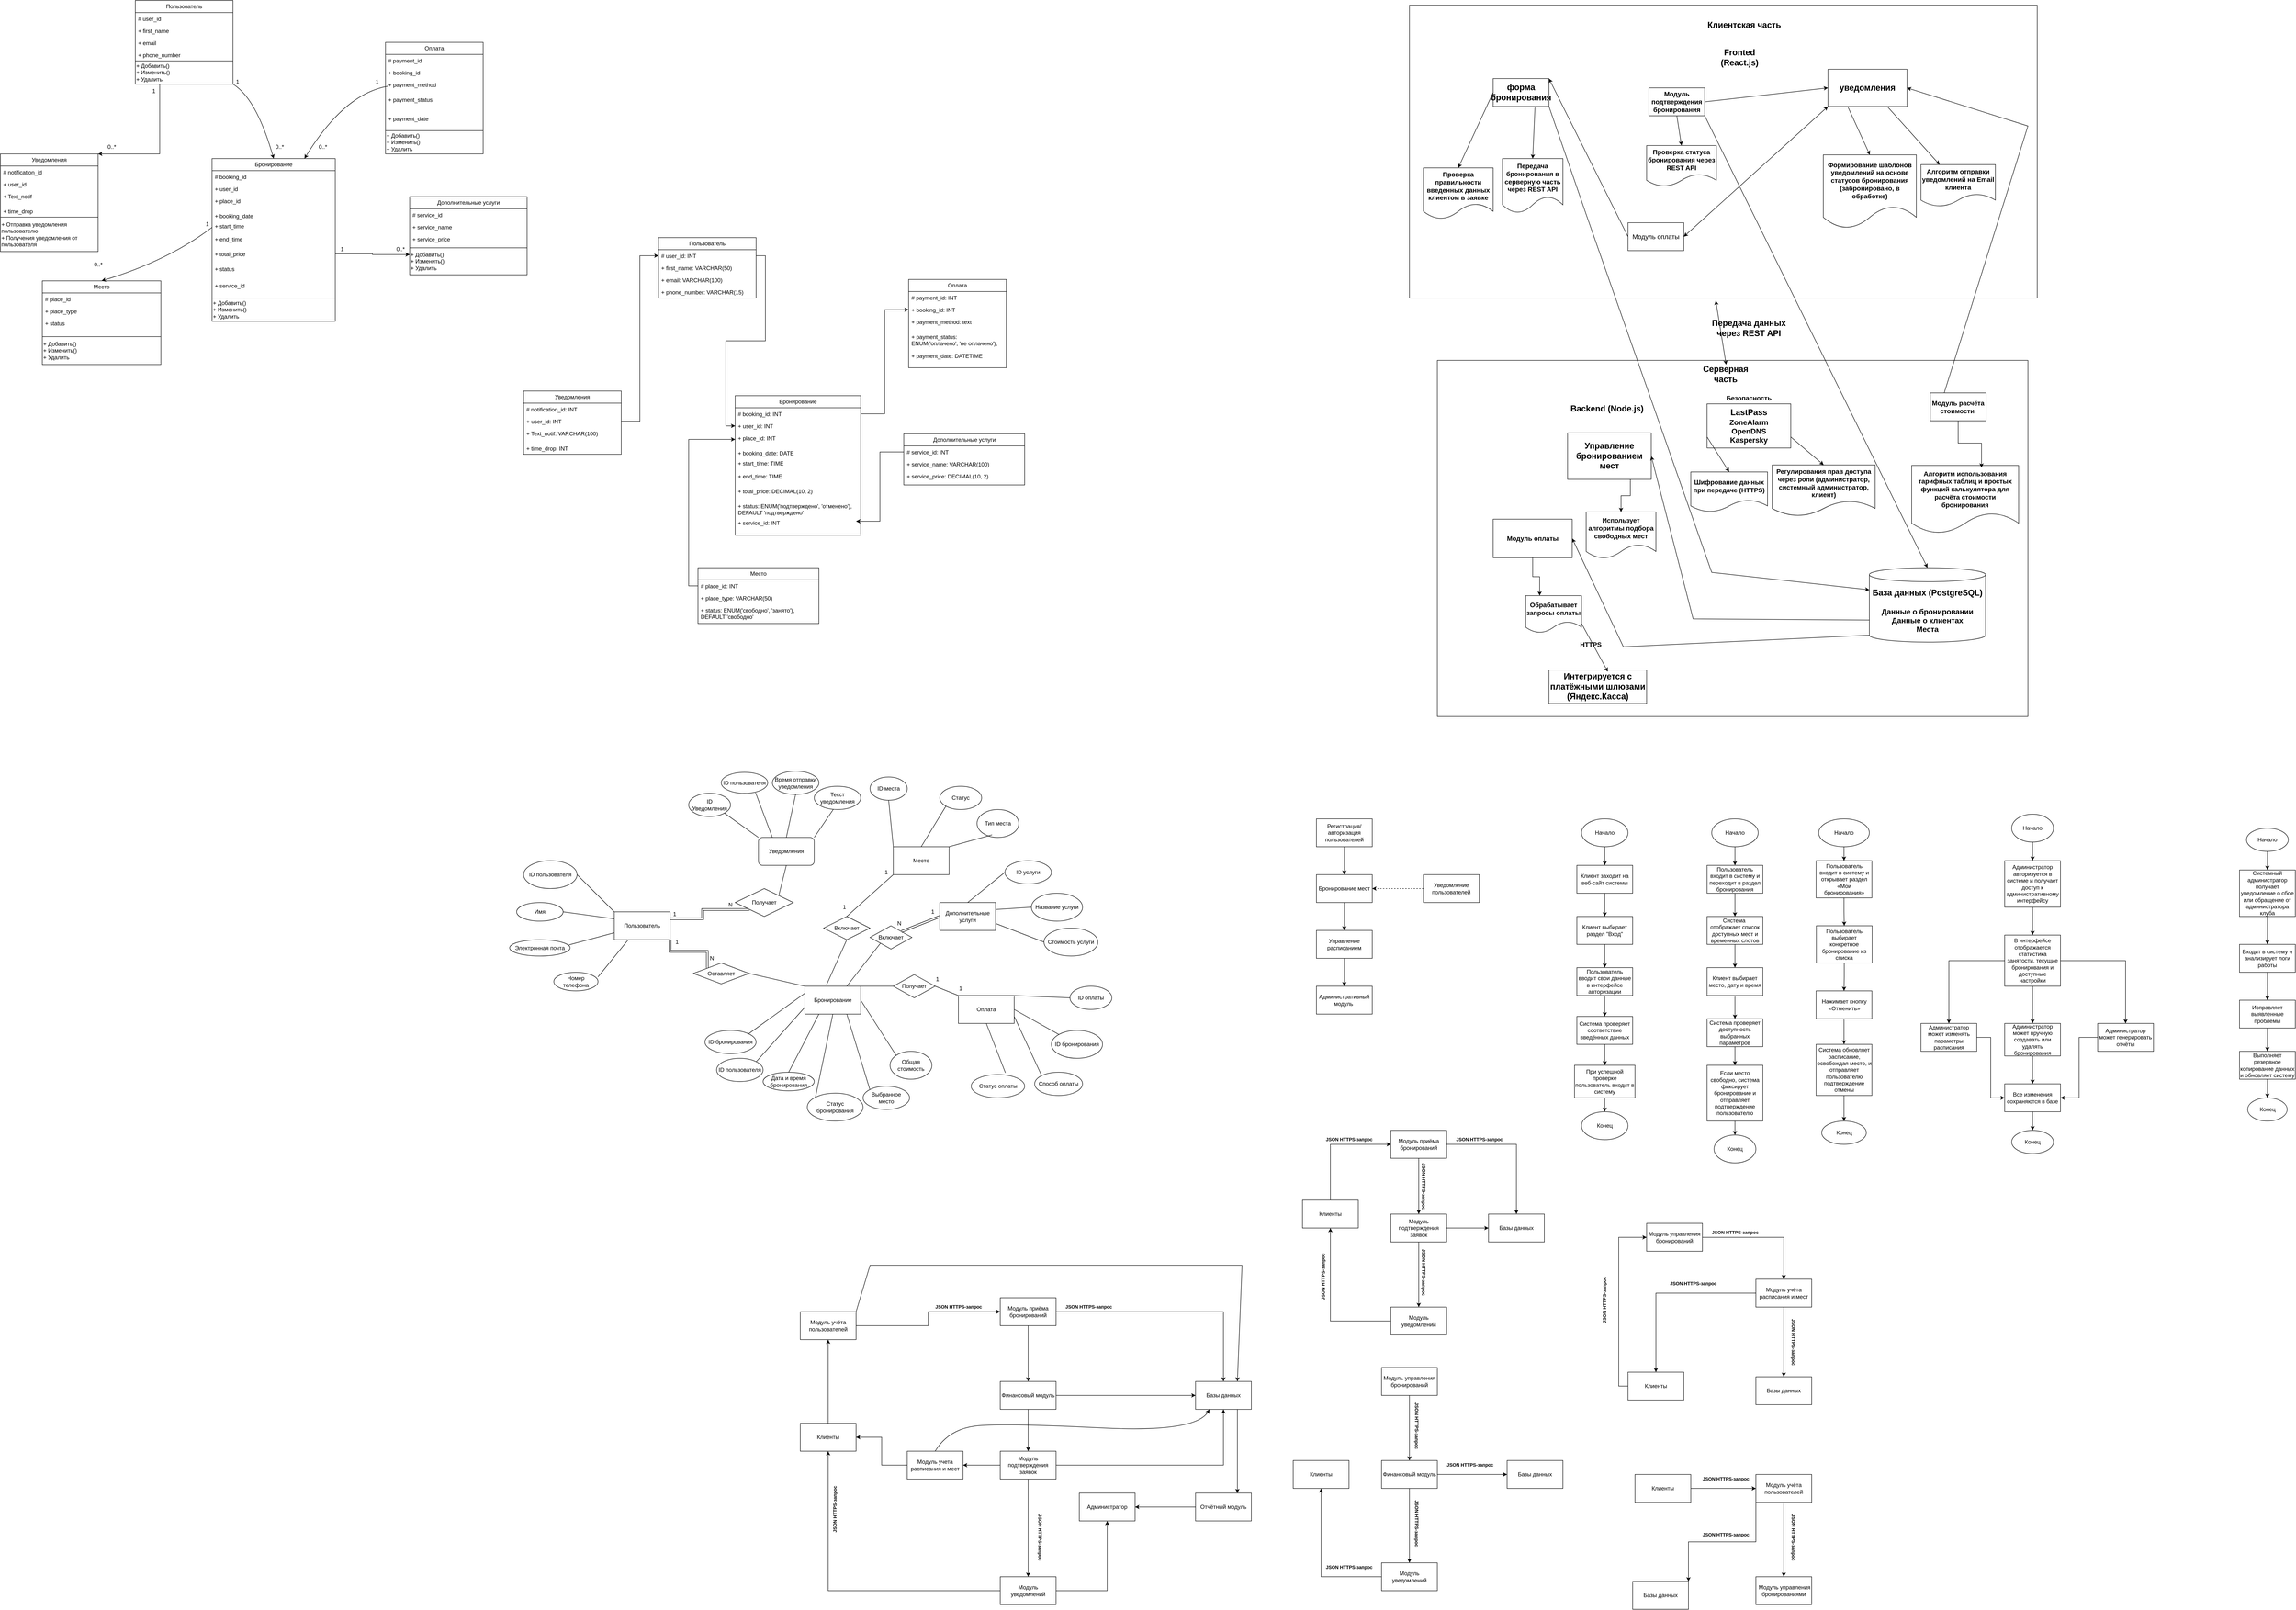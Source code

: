 <mxfile version="25.0.3">
  <diagram name="Страница — 1" id="2zbmFw_WOKYykeZ0wJA3">
    <mxGraphModel dx="6032" dy="3630" grid="1" gridSize="10" guides="1" tooltips="1" connect="1" arrows="1" fold="1" page="1" pageScale="1" pageWidth="827" pageHeight="1169" math="0" shadow="0">
      <root>
        <mxCell id="0" />
        <mxCell id="1" parent="0" />
        <mxCell id="uDWhPEOCPgJteCF4P3Pc-1" value="Регистрация/авторизация пользователей" style="rounded=0;whiteSpace=wrap;html=1;" parent="1" vertex="1">
          <mxGeometry x="90" y="100" width="120" height="60" as="geometry" />
        </mxCell>
        <mxCell id="uDWhPEOCPgJteCF4P3Pc-7" style="edgeStyle=orthogonalEdgeStyle;rounded=0;orthogonalLoop=1;jettySize=auto;html=1;entryX=0.5;entryY=0;entryDx=0;entryDy=0;" parent="1" source="uDWhPEOCPgJteCF4P3Pc-2" target="uDWhPEOCPgJteCF4P3Pc-3" edge="1">
          <mxGeometry relative="1" as="geometry" />
        </mxCell>
        <mxCell id="uDWhPEOCPgJteCF4P3Pc-2" value="Бронирование мест" style="rounded=0;whiteSpace=wrap;html=1;" parent="1" vertex="1">
          <mxGeometry x="90" y="220" width="120" height="60" as="geometry" />
        </mxCell>
        <mxCell id="uDWhPEOCPgJteCF4P3Pc-8" style="edgeStyle=orthogonalEdgeStyle;rounded=0;orthogonalLoop=1;jettySize=auto;html=1;exitX=0.5;exitY=1;exitDx=0;exitDy=0;entryX=0.5;entryY=0;entryDx=0;entryDy=0;" parent="1" source="uDWhPEOCPgJteCF4P3Pc-3" target="uDWhPEOCPgJteCF4P3Pc-5" edge="1">
          <mxGeometry relative="1" as="geometry" />
        </mxCell>
        <mxCell id="uDWhPEOCPgJteCF4P3Pc-3" value="Управление расписанием" style="rounded=0;whiteSpace=wrap;html=1;" parent="1" vertex="1">
          <mxGeometry x="90" y="340" width="120" height="60" as="geometry" />
        </mxCell>
        <mxCell id="uDWhPEOCPgJteCF4P3Pc-9" style="edgeStyle=orthogonalEdgeStyle;rounded=0;orthogonalLoop=1;jettySize=auto;html=1;exitX=0;exitY=0.5;exitDx=0;exitDy=0;entryX=1;entryY=0.5;entryDx=0;entryDy=0;dashed=1;" parent="1" source="uDWhPEOCPgJteCF4P3Pc-4" target="uDWhPEOCPgJteCF4P3Pc-2" edge="1">
          <mxGeometry relative="1" as="geometry" />
        </mxCell>
        <mxCell id="uDWhPEOCPgJteCF4P3Pc-4" value="Уведомление пользователей" style="rounded=0;whiteSpace=wrap;html=1;" parent="1" vertex="1">
          <mxGeometry x="320" y="220" width="120" height="60" as="geometry" />
        </mxCell>
        <mxCell id="uDWhPEOCPgJteCF4P3Pc-5" value="Административный модуль&amp;nbsp;" style="rounded=0;whiteSpace=wrap;html=1;" parent="1" vertex="1">
          <mxGeometry x="90" y="460" width="120" height="60" as="geometry" />
        </mxCell>
        <mxCell id="uDWhPEOCPgJteCF4P3Pc-6" value="" style="endArrow=classic;html=1;rounded=0;exitX=0.5;exitY=1;exitDx=0;exitDy=0;entryX=0.5;entryY=0;entryDx=0;entryDy=0;" parent="1" source="uDWhPEOCPgJteCF4P3Pc-1" target="uDWhPEOCPgJteCF4P3Pc-2" edge="1">
          <mxGeometry width="50" height="50" relative="1" as="geometry">
            <mxPoint x="120" y="380" as="sourcePoint" />
            <mxPoint x="170" y="330" as="targetPoint" />
          </mxGeometry>
        </mxCell>
        <mxCell id="uDWhPEOCPgJteCF4P3Pc-12" value="" style="edgeStyle=orthogonalEdgeStyle;rounded=0;orthogonalLoop=1;jettySize=auto;html=1;" parent="1" source="uDWhPEOCPgJteCF4P3Pc-10" target="uDWhPEOCPgJteCF4P3Pc-11" edge="1">
          <mxGeometry relative="1" as="geometry" />
        </mxCell>
        <mxCell id="uDWhPEOCPgJteCF4P3Pc-10" value="Начало" style="ellipse;whiteSpace=wrap;html=1;" parent="1" vertex="1">
          <mxGeometry x="660" y="100" width="100" height="60" as="geometry" />
        </mxCell>
        <mxCell id="uDWhPEOCPgJteCF4P3Pc-14" value="" style="edgeStyle=orthogonalEdgeStyle;rounded=0;orthogonalLoop=1;jettySize=auto;html=1;" parent="1" source="uDWhPEOCPgJteCF4P3Pc-11" target="uDWhPEOCPgJteCF4P3Pc-13" edge="1">
          <mxGeometry relative="1" as="geometry" />
        </mxCell>
        <mxCell id="uDWhPEOCPgJteCF4P3Pc-11" value="Клиент заходит на веб-сайт системы" style="rounded=0;whiteSpace=wrap;html=1;" parent="1" vertex="1">
          <mxGeometry x="650" y="200" width="120" height="60" as="geometry" />
        </mxCell>
        <mxCell id="uDWhPEOCPgJteCF4P3Pc-16" value="" style="edgeStyle=orthogonalEdgeStyle;rounded=0;orthogonalLoop=1;jettySize=auto;html=1;" parent="1" source="uDWhPEOCPgJteCF4P3Pc-13" target="uDWhPEOCPgJteCF4P3Pc-15" edge="1">
          <mxGeometry relative="1" as="geometry" />
        </mxCell>
        <mxCell id="uDWhPEOCPgJteCF4P3Pc-13" value="Клиент выбирает раздел &quot;Вход&quot;" style="rounded=0;whiteSpace=wrap;html=1;" parent="1" vertex="1">
          <mxGeometry x="650" y="310" width="120" height="60" as="geometry" />
        </mxCell>
        <mxCell id="uDWhPEOCPgJteCF4P3Pc-22" value="" style="edgeStyle=orthogonalEdgeStyle;rounded=0;orthogonalLoop=1;jettySize=auto;html=1;" parent="1" source="uDWhPEOCPgJteCF4P3Pc-15" target="uDWhPEOCPgJteCF4P3Pc-17" edge="1">
          <mxGeometry relative="1" as="geometry" />
        </mxCell>
        <mxCell id="uDWhPEOCPgJteCF4P3Pc-15" value="Пользователь вводит свои данные в интерфейсе авторизации" style="rounded=0;whiteSpace=wrap;html=1;" parent="1" vertex="1">
          <mxGeometry x="650" y="420" width="120" height="60" as="geometry" />
        </mxCell>
        <mxCell id="uDWhPEOCPgJteCF4P3Pc-19" value="" style="edgeStyle=orthogonalEdgeStyle;rounded=0;orthogonalLoop=1;jettySize=auto;html=1;" parent="1" source="uDWhPEOCPgJteCF4P3Pc-17" target="uDWhPEOCPgJteCF4P3Pc-18" edge="1">
          <mxGeometry relative="1" as="geometry" />
        </mxCell>
        <mxCell id="uDWhPEOCPgJteCF4P3Pc-17" value="Система проверяет соответствие введённых данных" style="rounded=0;whiteSpace=wrap;html=1;" parent="1" vertex="1">
          <mxGeometry x="650" y="525" width="120" height="60" as="geometry" />
        </mxCell>
        <mxCell id="uDWhPEOCPgJteCF4P3Pc-21" value="" style="edgeStyle=orthogonalEdgeStyle;rounded=0;orthogonalLoop=1;jettySize=auto;html=1;" parent="1" source="uDWhPEOCPgJteCF4P3Pc-18" target="uDWhPEOCPgJteCF4P3Pc-20" edge="1">
          <mxGeometry relative="1" as="geometry" />
        </mxCell>
        <mxCell id="uDWhPEOCPgJteCF4P3Pc-18" value="При успешной проверке пользователь входит в систему" style="rounded=0;whiteSpace=wrap;html=1;" parent="1" vertex="1">
          <mxGeometry x="645" y="630" width="130" height="70" as="geometry" />
        </mxCell>
        <mxCell id="uDWhPEOCPgJteCF4P3Pc-20" value="Конец" style="ellipse;whiteSpace=wrap;html=1;" parent="1" vertex="1">
          <mxGeometry x="660" y="730" width="100" height="60" as="geometry" />
        </mxCell>
        <mxCell id="uDWhPEOCPgJteCF4P3Pc-25" value="" style="edgeStyle=orthogonalEdgeStyle;rounded=0;orthogonalLoop=1;jettySize=auto;html=1;" parent="1" source="uDWhPEOCPgJteCF4P3Pc-23" target="uDWhPEOCPgJteCF4P3Pc-24" edge="1">
          <mxGeometry relative="1" as="geometry" />
        </mxCell>
        <mxCell id="uDWhPEOCPgJteCF4P3Pc-23" value="Начало" style="ellipse;whiteSpace=wrap;html=1;" parent="1" vertex="1">
          <mxGeometry x="940" y="100" width="100" height="60" as="geometry" />
        </mxCell>
        <mxCell id="uDWhPEOCPgJteCF4P3Pc-27" value="" style="edgeStyle=orthogonalEdgeStyle;rounded=0;orthogonalLoop=1;jettySize=auto;html=1;" parent="1" source="uDWhPEOCPgJteCF4P3Pc-24" target="uDWhPEOCPgJteCF4P3Pc-26" edge="1">
          <mxGeometry relative="1" as="geometry" />
        </mxCell>
        <mxCell id="uDWhPEOCPgJteCF4P3Pc-24" value="Пользователь входит в систему и переходит в раздел бронирования" style="rounded=0;whiteSpace=wrap;html=1;" parent="1" vertex="1">
          <mxGeometry x="930" y="200" width="120" height="60" as="geometry" />
        </mxCell>
        <mxCell id="uDWhPEOCPgJteCF4P3Pc-29" value="" style="edgeStyle=orthogonalEdgeStyle;rounded=0;orthogonalLoop=1;jettySize=auto;html=1;" parent="1" source="uDWhPEOCPgJteCF4P3Pc-26" target="uDWhPEOCPgJteCF4P3Pc-28" edge="1">
          <mxGeometry relative="1" as="geometry" />
        </mxCell>
        <mxCell id="uDWhPEOCPgJteCF4P3Pc-26" value="Система&amp;nbsp; отображает список доступных мест и временных слотов" style="rounded=0;whiteSpace=wrap;html=1;" parent="1" vertex="1">
          <mxGeometry x="930" y="310" width="120" height="60" as="geometry" />
        </mxCell>
        <mxCell id="uDWhPEOCPgJteCF4P3Pc-31" value="" style="edgeStyle=orthogonalEdgeStyle;rounded=0;orthogonalLoop=1;jettySize=auto;html=1;" parent="1" source="uDWhPEOCPgJteCF4P3Pc-28" target="uDWhPEOCPgJteCF4P3Pc-30" edge="1">
          <mxGeometry relative="1" as="geometry" />
        </mxCell>
        <mxCell id="uDWhPEOCPgJteCF4P3Pc-28" value="Клиент выбирает место, дату и время" style="rounded=0;whiteSpace=wrap;html=1;" parent="1" vertex="1">
          <mxGeometry x="930" y="420" width="120" height="60" as="geometry" />
        </mxCell>
        <mxCell id="uDWhPEOCPgJteCF4P3Pc-33" value="" style="edgeStyle=orthogonalEdgeStyle;rounded=0;orthogonalLoop=1;jettySize=auto;html=1;" parent="1" source="uDWhPEOCPgJteCF4P3Pc-30" target="uDWhPEOCPgJteCF4P3Pc-32" edge="1">
          <mxGeometry relative="1" as="geometry" />
        </mxCell>
        <mxCell id="uDWhPEOCPgJteCF4P3Pc-30" value="Система проверяет доступность выбранных параметров" style="rounded=0;whiteSpace=wrap;html=1;" parent="1" vertex="1">
          <mxGeometry x="930" y="530" width="120" height="60" as="geometry" />
        </mxCell>
        <mxCell id="uDWhPEOCPgJteCF4P3Pc-35" value="" style="edgeStyle=orthogonalEdgeStyle;rounded=0;orthogonalLoop=1;jettySize=auto;html=1;" parent="1" source="uDWhPEOCPgJteCF4P3Pc-32" target="uDWhPEOCPgJteCF4P3Pc-34" edge="1">
          <mxGeometry relative="1" as="geometry" />
        </mxCell>
        <mxCell id="uDWhPEOCPgJteCF4P3Pc-32" value="Если место свободно, система фиксирует бронирование и отправляет подтверждение пользователю" style="rounded=0;whiteSpace=wrap;html=1;" parent="1" vertex="1">
          <mxGeometry x="930" y="630" width="120" height="120" as="geometry" />
        </mxCell>
        <mxCell id="uDWhPEOCPgJteCF4P3Pc-34" value="Конец" style="ellipse;whiteSpace=wrap;html=1;" parent="1" vertex="1">
          <mxGeometry x="945" y="780" width="90" height="60" as="geometry" />
        </mxCell>
        <mxCell id="uDWhPEOCPgJteCF4P3Pc-38" value="" style="edgeStyle=orthogonalEdgeStyle;rounded=0;orthogonalLoop=1;jettySize=auto;html=1;" parent="1" source="uDWhPEOCPgJteCF4P3Pc-36" target="uDWhPEOCPgJteCF4P3Pc-37" edge="1">
          <mxGeometry relative="1" as="geometry" />
        </mxCell>
        <mxCell id="uDWhPEOCPgJteCF4P3Pc-36" value="Начало" style="ellipse;whiteSpace=wrap;html=1;" parent="1" vertex="1">
          <mxGeometry x="1170" y="100" width="109" height="60" as="geometry" />
        </mxCell>
        <mxCell id="uDWhPEOCPgJteCF4P3Pc-40" value="" style="edgeStyle=orthogonalEdgeStyle;rounded=0;orthogonalLoop=1;jettySize=auto;html=1;" parent="1" source="uDWhPEOCPgJteCF4P3Pc-37" target="uDWhPEOCPgJteCF4P3Pc-39" edge="1">
          <mxGeometry relative="1" as="geometry" />
        </mxCell>
        <mxCell id="uDWhPEOCPgJteCF4P3Pc-37" value="Пользователь входит в систему и открывает раздел «Мои бронирования»" style="rounded=0;whiteSpace=wrap;html=1;" parent="1" vertex="1">
          <mxGeometry x="1164.5" y="190" width="120" height="80" as="geometry" />
        </mxCell>
        <mxCell id="uDWhPEOCPgJteCF4P3Pc-42" value="" style="edgeStyle=orthogonalEdgeStyle;rounded=0;orthogonalLoop=1;jettySize=auto;html=1;" parent="1" source="uDWhPEOCPgJteCF4P3Pc-39" target="uDWhPEOCPgJteCF4P3Pc-41" edge="1">
          <mxGeometry relative="1" as="geometry" />
        </mxCell>
        <mxCell id="uDWhPEOCPgJteCF4P3Pc-39" value="Пользователь выбирает конкретное бронирование из списка" style="rounded=0;whiteSpace=wrap;html=1;" parent="1" vertex="1">
          <mxGeometry x="1165" y="330" width="120" height="80" as="geometry" />
        </mxCell>
        <mxCell id="uDWhPEOCPgJteCF4P3Pc-44" value="" style="edgeStyle=orthogonalEdgeStyle;rounded=0;orthogonalLoop=1;jettySize=auto;html=1;" parent="1" source="uDWhPEOCPgJteCF4P3Pc-41" target="uDWhPEOCPgJteCF4P3Pc-43" edge="1">
          <mxGeometry relative="1" as="geometry" />
        </mxCell>
        <mxCell id="uDWhPEOCPgJteCF4P3Pc-41" value="Нажимает кнопку «Отменить»" style="whiteSpace=wrap;html=1;rounded=0;" parent="1" vertex="1">
          <mxGeometry x="1164.5" y="470" width="120" height="60" as="geometry" />
        </mxCell>
        <mxCell id="uDWhPEOCPgJteCF4P3Pc-46" value="" style="edgeStyle=orthogonalEdgeStyle;rounded=0;orthogonalLoop=1;jettySize=auto;html=1;" parent="1" source="uDWhPEOCPgJteCF4P3Pc-43" target="uDWhPEOCPgJteCF4P3Pc-45" edge="1">
          <mxGeometry relative="1" as="geometry" />
        </mxCell>
        <mxCell id="uDWhPEOCPgJteCF4P3Pc-43" value="Система обновляет расписание, освобождая место, и отправляет пользователю подтверждение отмены" style="whiteSpace=wrap;html=1;rounded=0;" parent="1" vertex="1">
          <mxGeometry x="1164.5" y="585" width="120" height="110" as="geometry" />
        </mxCell>
        <mxCell id="uDWhPEOCPgJteCF4P3Pc-45" value="Конец" style="ellipse;whiteSpace=wrap;html=1;" parent="1" vertex="1">
          <mxGeometry x="1176.5" y="750" width="96" height="50" as="geometry" />
        </mxCell>
        <mxCell id="uDWhPEOCPgJteCF4P3Pc-49" value="" style="edgeStyle=orthogonalEdgeStyle;rounded=0;orthogonalLoop=1;jettySize=auto;html=1;" parent="1" source="uDWhPEOCPgJteCF4P3Pc-47" target="uDWhPEOCPgJteCF4P3Pc-48" edge="1">
          <mxGeometry relative="1" as="geometry" />
        </mxCell>
        <mxCell id="uDWhPEOCPgJteCF4P3Pc-47" value="Начало" style="ellipse;whiteSpace=wrap;html=1;" parent="1" vertex="1">
          <mxGeometry x="1585" y="90" width="90" height="60" as="geometry" />
        </mxCell>
        <mxCell id="uDWhPEOCPgJteCF4P3Pc-51" value="" style="edgeStyle=orthogonalEdgeStyle;rounded=0;orthogonalLoop=1;jettySize=auto;html=1;" parent="1" source="uDWhPEOCPgJteCF4P3Pc-48" target="uDWhPEOCPgJteCF4P3Pc-50" edge="1">
          <mxGeometry relative="1" as="geometry" />
        </mxCell>
        <mxCell id="uDWhPEOCPgJteCF4P3Pc-48" value="Администратор авторизуется в системе и получает доступ к административному интерфейсу" style="rounded=0;whiteSpace=wrap;html=1;" parent="1" vertex="1">
          <mxGeometry x="1570" y="190" width="120" height="100" as="geometry" />
        </mxCell>
        <mxCell id="uDWhPEOCPgJteCF4P3Pc-55" style="edgeStyle=orthogonalEdgeStyle;rounded=0;orthogonalLoop=1;jettySize=auto;html=1;entryX=0.5;entryY=0;entryDx=0;entryDy=0;" parent="1" source="uDWhPEOCPgJteCF4P3Pc-50" target="uDWhPEOCPgJteCF4P3Pc-52" edge="1">
          <mxGeometry relative="1" as="geometry" />
        </mxCell>
        <mxCell id="uDWhPEOCPgJteCF4P3Pc-56" style="edgeStyle=orthogonalEdgeStyle;rounded=0;orthogonalLoop=1;jettySize=auto;html=1;entryX=0.5;entryY=0;entryDx=0;entryDy=0;" parent="1" source="uDWhPEOCPgJteCF4P3Pc-50" target="uDWhPEOCPgJteCF4P3Pc-53" edge="1">
          <mxGeometry relative="1" as="geometry" />
        </mxCell>
        <mxCell id="uDWhPEOCPgJteCF4P3Pc-57" style="edgeStyle=orthogonalEdgeStyle;rounded=0;orthogonalLoop=1;jettySize=auto;html=1;entryX=0.5;entryY=0;entryDx=0;entryDy=0;" parent="1" source="uDWhPEOCPgJteCF4P3Pc-50" target="uDWhPEOCPgJteCF4P3Pc-54" edge="1">
          <mxGeometry relative="1" as="geometry" />
        </mxCell>
        <mxCell id="uDWhPEOCPgJteCF4P3Pc-50" value="В интерфейсе отображается статистика занятости, текущие бронирования и доступные настройки" style="rounded=0;whiteSpace=wrap;html=1;" parent="1" vertex="1">
          <mxGeometry x="1570" y="350" width="120" height="110" as="geometry" />
        </mxCell>
        <mxCell id="uDWhPEOCPgJteCF4P3Pc-59" style="edgeStyle=orthogonalEdgeStyle;rounded=0;orthogonalLoop=1;jettySize=auto;html=1;entryX=0;entryY=0.5;entryDx=0;entryDy=0;" parent="1" source="uDWhPEOCPgJteCF4P3Pc-52" target="uDWhPEOCPgJteCF4P3Pc-58" edge="1">
          <mxGeometry relative="1" as="geometry" />
        </mxCell>
        <mxCell id="uDWhPEOCPgJteCF4P3Pc-52" value="Администратор может&amp;nbsp;изменять параметры расписания" style="rounded=0;whiteSpace=wrap;html=1;" parent="1" vertex="1">
          <mxGeometry x="1390" y="540" width="120" height="60" as="geometry" />
        </mxCell>
        <mxCell id="uDWhPEOCPgJteCF4P3Pc-60" style="edgeStyle=orthogonalEdgeStyle;rounded=0;orthogonalLoop=1;jettySize=auto;html=1;entryX=0.5;entryY=0;entryDx=0;entryDy=0;" parent="1" source="uDWhPEOCPgJteCF4P3Pc-53" target="uDWhPEOCPgJteCF4P3Pc-58" edge="1">
          <mxGeometry relative="1" as="geometry" />
        </mxCell>
        <mxCell id="uDWhPEOCPgJteCF4P3Pc-53" value="Администратор может&amp;nbsp;вручную создавать или удалять бронирования" style="rounded=0;whiteSpace=wrap;html=1;" parent="1" vertex="1">
          <mxGeometry x="1570" y="540" width="120" height="70" as="geometry" />
        </mxCell>
        <mxCell id="uDWhPEOCPgJteCF4P3Pc-61" style="edgeStyle=orthogonalEdgeStyle;rounded=0;orthogonalLoop=1;jettySize=auto;html=1;entryX=1;entryY=0.5;entryDx=0;entryDy=0;" parent="1" source="uDWhPEOCPgJteCF4P3Pc-54" target="uDWhPEOCPgJteCF4P3Pc-58" edge="1">
          <mxGeometry relative="1" as="geometry" />
        </mxCell>
        <mxCell id="uDWhPEOCPgJteCF4P3Pc-54" value="Администратор может&amp;nbsp;генерировать отчёты" style="rounded=0;whiteSpace=wrap;html=1;" parent="1" vertex="1">
          <mxGeometry x="1770" y="540" width="120" height="60" as="geometry" />
        </mxCell>
        <mxCell id="uDWhPEOCPgJteCF4P3Pc-63" value="" style="edgeStyle=orthogonalEdgeStyle;rounded=0;orthogonalLoop=1;jettySize=auto;html=1;" parent="1" source="uDWhPEOCPgJteCF4P3Pc-58" target="uDWhPEOCPgJteCF4P3Pc-62" edge="1">
          <mxGeometry relative="1" as="geometry" />
        </mxCell>
        <mxCell id="uDWhPEOCPgJteCF4P3Pc-58" value="Все изменения сохраняются в базе" style="rounded=0;whiteSpace=wrap;html=1;" parent="1" vertex="1">
          <mxGeometry x="1570" y="670" width="120" height="60" as="geometry" />
        </mxCell>
        <mxCell id="uDWhPEOCPgJteCF4P3Pc-62" value="Конец" style="ellipse;whiteSpace=wrap;html=1;" parent="1" vertex="1">
          <mxGeometry x="1585" y="770" width="90" height="50" as="geometry" />
        </mxCell>
        <mxCell id="uDWhPEOCPgJteCF4P3Pc-66" value="" style="edgeStyle=orthogonalEdgeStyle;rounded=0;orthogonalLoop=1;jettySize=auto;html=1;" parent="1" source="uDWhPEOCPgJteCF4P3Pc-64" target="uDWhPEOCPgJteCF4P3Pc-65" edge="1">
          <mxGeometry relative="1" as="geometry" />
        </mxCell>
        <mxCell id="uDWhPEOCPgJteCF4P3Pc-64" value="Начало" style="ellipse;whiteSpace=wrap;html=1;" parent="1" vertex="1">
          <mxGeometry x="2090" y="120" width="90" height="50" as="geometry" />
        </mxCell>
        <mxCell id="uDWhPEOCPgJteCF4P3Pc-68" value="" style="edgeStyle=orthogonalEdgeStyle;rounded=0;orthogonalLoop=1;jettySize=auto;html=1;" parent="1" source="uDWhPEOCPgJteCF4P3Pc-65" target="uDWhPEOCPgJteCF4P3Pc-67" edge="1">
          <mxGeometry relative="1" as="geometry" />
        </mxCell>
        <mxCell id="uDWhPEOCPgJteCF4P3Pc-65" value="Системный администратор получает уведомление о сбое или обращение от администратора клуба" style="rounded=0;whiteSpace=wrap;html=1;" parent="1" vertex="1">
          <mxGeometry x="2075" y="210" width="120" height="100" as="geometry" />
        </mxCell>
        <mxCell id="uDWhPEOCPgJteCF4P3Pc-70" value="" style="edgeStyle=orthogonalEdgeStyle;rounded=0;orthogonalLoop=1;jettySize=auto;html=1;" parent="1" source="uDWhPEOCPgJteCF4P3Pc-67" target="uDWhPEOCPgJteCF4P3Pc-69" edge="1">
          <mxGeometry relative="1" as="geometry" />
        </mxCell>
        <mxCell id="uDWhPEOCPgJteCF4P3Pc-67" value="Входит в систему и анализирует логи работы" style="rounded=0;whiteSpace=wrap;html=1;" parent="1" vertex="1">
          <mxGeometry x="2075" y="370" width="120" height="60" as="geometry" />
        </mxCell>
        <mxCell id="uDWhPEOCPgJteCF4P3Pc-72" value="" style="edgeStyle=orthogonalEdgeStyle;rounded=0;orthogonalLoop=1;jettySize=auto;html=1;" parent="1" source="uDWhPEOCPgJteCF4P3Pc-69" target="uDWhPEOCPgJteCF4P3Pc-71" edge="1">
          <mxGeometry relative="1" as="geometry" />
        </mxCell>
        <mxCell id="uDWhPEOCPgJteCF4P3Pc-69" value="Исправляет выявленные проблемы" style="rounded=0;whiteSpace=wrap;html=1;" parent="1" vertex="1">
          <mxGeometry x="2075" y="490" width="120" height="60" as="geometry" />
        </mxCell>
        <mxCell id="uDWhPEOCPgJteCF4P3Pc-74" value="" style="edgeStyle=orthogonalEdgeStyle;rounded=0;orthogonalLoop=1;jettySize=auto;html=1;" parent="1" source="uDWhPEOCPgJteCF4P3Pc-71" target="uDWhPEOCPgJteCF4P3Pc-73" edge="1">
          <mxGeometry relative="1" as="geometry" />
        </mxCell>
        <mxCell id="uDWhPEOCPgJteCF4P3Pc-71" value="Выполняет резервное копирование данных и обновляет систему" style="rounded=0;whiteSpace=wrap;html=1;" parent="1" vertex="1">
          <mxGeometry x="2075" y="600" width="120" height="60" as="geometry" />
        </mxCell>
        <mxCell id="uDWhPEOCPgJteCF4P3Pc-73" value="Конец" style="ellipse;whiteSpace=wrap;html=1;" parent="1" vertex="1">
          <mxGeometry x="2092.5" y="700" width="85" height="50" as="geometry" />
        </mxCell>
        <mxCell id="uDWhPEOCPgJteCF4P3Pc-81" style="edgeStyle=orthogonalEdgeStyle;rounded=0;orthogonalLoop=1;jettySize=auto;html=1;exitX=0.5;exitY=0;exitDx=0;exitDy=0;entryX=0;entryY=0.5;entryDx=0;entryDy=0;" parent="1" source="uDWhPEOCPgJteCF4P3Pc-75" target="uDWhPEOCPgJteCF4P3Pc-76" edge="1">
          <mxGeometry relative="1" as="geometry" />
        </mxCell>
        <mxCell id="uDWhPEOCPgJteCF4P3Pc-75" value="Клиенты" style="rounded=0;whiteSpace=wrap;html=1;" parent="1" vertex="1">
          <mxGeometry x="60" y="920" width="120" height="60" as="geometry" />
        </mxCell>
        <mxCell id="uDWhPEOCPgJteCF4P3Pc-82" style="edgeStyle=orthogonalEdgeStyle;rounded=0;orthogonalLoop=1;jettySize=auto;html=1;exitX=1;exitY=0.5;exitDx=0;exitDy=0;entryX=0.5;entryY=0;entryDx=0;entryDy=0;" parent="1" source="uDWhPEOCPgJteCF4P3Pc-76" target="uDWhPEOCPgJteCF4P3Pc-77" edge="1">
          <mxGeometry relative="1" as="geometry" />
        </mxCell>
        <mxCell id="uDWhPEOCPgJteCF4P3Pc-83" style="edgeStyle=orthogonalEdgeStyle;rounded=0;orthogonalLoop=1;jettySize=auto;html=1;exitX=0.5;exitY=1;exitDx=0;exitDy=0;entryX=0.5;entryY=0;entryDx=0;entryDy=0;" parent="1" source="uDWhPEOCPgJteCF4P3Pc-76" target="uDWhPEOCPgJteCF4P3Pc-78" edge="1">
          <mxGeometry relative="1" as="geometry" />
        </mxCell>
        <mxCell id="uDWhPEOCPgJteCF4P3Pc-76" value="Модуль приёма бронирований" style="rounded=0;whiteSpace=wrap;html=1;" parent="1" vertex="1">
          <mxGeometry x="250" y="770" width="120" height="60" as="geometry" />
        </mxCell>
        <mxCell id="uDWhPEOCPgJteCF4P3Pc-77" value="Базы данных" style="rounded=0;whiteSpace=wrap;html=1;" parent="1" vertex="1">
          <mxGeometry x="460" y="950" width="120" height="60" as="geometry" />
        </mxCell>
        <mxCell id="uDWhPEOCPgJteCF4P3Pc-84" style="edgeStyle=orthogonalEdgeStyle;rounded=0;orthogonalLoop=1;jettySize=auto;html=1;exitX=1;exitY=0.5;exitDx=0;exitDy=0;" parent="1" source="uDWhPEOCPgJteCF4P3Pc-78" target="uDWhPEOCPgJteCF4P3Pc-77" edge="1">
          <mxGeometry relative="1" as="geometry" />
        </mxCell>
        <mxCell id="uDWhPEOCPgJteCF4P3Pc-85" value="" style="edgeStyle=orthogonalEdgeStyle;rounded=0;orthogonalLoop=1;jettySize=auto;html=1;" parent="1" source="uDWhPEOCPgJteCF4P3Pc-78" target="uDWhPEOCPgJteCF4P3Pc-79" edge="1">
          <mxGeometry relative="1" as="geometry" />
        </mxCell>
        <mxCell id="uDWhPEOCPgJteCF4P3Pc-78" value="Модуль подтверждения заявок" style="rounded=0;whiteSpace=wrap;html=1;" parent="1" vertex="1">
          <mxGeometry x="250" y="950" width="120" height="60" as="geometry" />
        </mxCell>
        <mxCell id="uDWhPEOCPgJteCF4P3Pc-86" style="edgeStyle=orthogonalEdgeStyle;rounded=0;orthogonalLoop=1;jettySize=auto;html=1;exitX=0;exitY=0.5;exitDx=0;exitDy=0;entryX=0.5;entryY=1;entryDx=0;entryDy=0;" parent="1" source="uDWhPEOCPgJteCF4P3Pc-79" target="uDWhPEOCPgJteCF4P3Pc-75" edge="1">
          <mxGeometry relative="1" as="geometry" />
        </mxCell>
        <mxCell id="uDWhPEOCPgJteCF4P3Pc-79" value="Модуль уведомлений" style="rounded=0;whiteSpace=wrap;html=1;" parent="1" vertex="1">
          <mxGeometry x="250" y="1150" width="120" height="60" as="geometry" />
        </mxCell>
        <mxCell id="uDWhPEOCPgJteCF4P3Pc-87" value="&lt;font style=&quot;font-size: 10px;&quot;&gt;JSON HTTPS-запрос&lt;/font&gt;" style="text;strokeColor=none;fillColor=none;html=1;fontSize=24;fontStyle=1;verticalAlign=middle;align=center;" parent="1" vertex="1">
          <mxGeometry x="100" y="760" width="120" height="50" as="geometry" />
        </mxCell>
        <mxCell id="uDWhPEOCPgJteCF4P3Pc-88" value="&lt;font style=&quot;font-size: 10px;&quot;&gt;JSON HTTPS-запрос&lt;/font&gt;" style="text;strokeColor=none;fillColor=none;html=1;fontSize=24;fontStyle=1;verticalAlign=middle;align=center;" parent="1" vertex="1">
          <mxGeometry x="380" y="760" width="120" height="50" as="geometry" />
        </mxCell>
        <mxCell id="uDWhPEOCPgJteCF4P3Pc-89" value="&lt;font style=&quot;font-size: 10px;&quot;&gt;JSON HTTPS-запрос&lt;/font&gt;" style="text;strokeColor=none;fillColor=none;html=1;fontSize=24;fontStyle=1;verticalAlign=middle;align=center;rotation=90;" parent="1" vertex="1">
          <mxGeometry x="290" y="880" width="70" height="20" as="geometry" />
        </mxCell>
        <mxCell id="uDWhPEOCPgJteCF4P3Pc-91" value="&lt;font style=&quot;font-size: 10px;&quot;&gt;JSON HTTPS-запрос&lt;/font&gt;" style="text;strokeColor=none;fillColor=none;html=1;fontSize=24;fontStyle=1;verticalAlign=middle;align=center;rotation=90;" parent="1" vertex="1">
          <mxGeometry x="265" y="1050" width="120" height="50" as="geometry" />
        </mxCell>
        <mxCell id="uDWhPEOCPgJteCF4P3Pc-92" value="&lt;font style=&quot;font-size: 10px;&quot;&gt;JSON HTTPS-запрос&lt;/font&gt;" style="text;strokeColor=none;fillColor=none;html=1;fontSize=24;fontStyle=1;verticalAlign=middle;align=center;rotation=-90;" parent="1" vertex="1">
          <mxGeometry x="40" y="1060" width="120" height="50" as="geometry" />
        </mxCell>
        <mxCell id="uDWhPEOCPgJteCF4P3Pc-96" style="edgeStyle=orthogonalEdgeStyle;rounded=0;orthogonalLoop=1;jettySize=auto;html=1;entryX=0.5;entryY=0;entryDx=0;entryDy=0;" parent="1" source="uDWhPEOCPgJteCF4P3Pc-93" target="uDWhPEOCPgJteCF4P3Pc-95" edge="1">
          <mxGeometry relative="1" as="geometry" />
        </mxCell>
        <mxCell id="uDWhPEOCPgJteCF4P3Pc-93" value="Модуль управления бронирований" style="rounded=0;whiteSpace=wrap;html=1;" parent="1" vertex="1">
          <mxGeometry x="800" y="970" width="120" height="60" as="geometry" />
        </mxCell>
        <mxCell id="uDWhPEOCPgJteCF4P3Pc-102" value="" style="edgeStyle=orthogonalEdgeStyle;rounded=0;orthogonalLoop=1;jettySize=auto;html=1;" parent="1" source="uDWhPEOCPgJteCF4P3Pc-95" target="uDWhPEOCPgJteCF4P3Pc-97" edge="1">
          <mxGeometry relative="1" as="geometry" />
        </mxCell>
        <mxCell id="uDWhPEOCPgJteCF4P3Pc-103" style="edgeStyle=orthogonalEdgeStyle;rounded=0;orthogonalLoop=1;jettySize=auto;html=1;" parent="1" source="uDWhPEOCPgJteCF4P3Pc-95" target="uDWhPEOCPgJteCF4P3Pc-100" edge="1">
          <mxGeometry relative="1" as="geometry" />
        </mxCell>
        <mxCell id="uDWhPEOCPgJteCF4P3Pc-95" value="Модуль учёта расписания и мест" style="rounded=0;whiteSpace=wrap;html=1;" parent="1" vertex="1">
          <mxGeometry x="1035" y="1090" width="120" height="60" as="geometry" />
        </mxCell>
        <mxCell id="uDWhPEOCPgJteCF4P3Pc-97" value="Базы данных" style="rounded=0;whiteSpace=wrap;html=1;" parent="1" vertex="1">
          <mxGeometry x="1035" y="1300" width="120" height="60" as="geometry" />
        </mxCell>
        <mxCell id="uDWhPEOCPgJteCF4P3Pc-104" style="edgeStyle=orthogonalEdgeStyle;rounded=0;orthogonalLoop=1;jettySize=auto;html=1;exitX=0;exitY=0.5;exitDx=0;exitDy=0;entryX=0;entryY=0.5;entryDx=0;entryDy=0;" parent="1" source="uDWhPEOCPgJteCF4P3Pc-100" target="uDWhPEOCPgJteCF4P3Pc-93" edge="1">
          <mxGeometry relative="1" as="geometry" />
        </mxCell>
        <mxCell id="uDWhPEOCPgJteCF4P3Pc-100" value="Клиенты" style="rounded=0;whiteSpace=wrap;html=1;" parent="1" vertex="1">
          <mxGeometry x="760" y="1290" width="120" height="60" as="geometry" />
        </mxCell>
        <mxCell id="uDWhPEOCPgJteCF4P3Pc-105" value="&lt;font style=&quot;font-size: 10px;&quot;&gt;JSON HTTPS-запрос&lt;/font&gt;" style="text;strokeColor=none;fillColor=none;html=1;fontSize=24;fontStyle=1;verticalAlign=middle;align=center;" parent="1" vertex="1">
          <mxGeometry x="930" y="960" width="120" height="50" as="geometry" />
        </mxCell>
        <mxCell id="uDWhPEOCPgJteCF4P3Pc-106" value="&lt;font style=&quot;font-size: 10px;&quot;&gt;JSON HTTPS-запрос&lt;/font&gt;" style="text;strokeColor=none;fillColor=none;html=1;fontSize=24;fontStyle=1;verticalAlign=middle;align=center;" parent="1" vertex="1">
          <mxGeometry x="840" y="1070" width="120" height="50" as="geometry" />
        </mxCell>
        <mxCell id="uDWhPEOCPgJteCF4P3Pc-107" value="&lt;font style=&quot;font-size: 10px;&quot;&gt;JSON HTTPS-запрос&lt;/font&gt;" style="text;strokeColor=none;fillColor=none;html=1;fontSize=24;fontStyle=1;verticalAlign=middle;align=center;rotation=-90;" parent="1" vertex="1">
          <mxGeometry x="645" y="1110" width="120" height="50" as="geometry" />
        </mxCell>
        <mxCell id="uDWhPEOCPgJteCF4P3Pc-108" value="&lt;font style=&quot;font-size: 10px;&quot;&gt;JSON HTTPS-запрос&lt;/font&gt;" style="text;strokeColor=none;fillColor=none;html=1;fontSize=24;fontStyle=1;verticalAlign=middle;align=center;rotation=90;" parent="1" vertex="1">
          <mxGeometry x="1060" y="1200" width="120" height="50" as="geometry" />
        </mxCell>
        <mxCell id="uDWhPEOCPgJteCF4P3Pc-117" value="" style="edgeStyle=orthogonalEdgeStyle;rounded=0;orthogonalLoop=1;jettySize=auto;html=1;" parent="1" source="uDWhPEOCPgJteCF4P3Pc-109" target="uDWhPEOCPgJteCF4P3Pc-112" edge="1">
          <mxGeometry relative="1" as="geometry" />
        </mxCell>
        <mxCell id="uDWhPEOCPgJteCF4P3Pc-118" value="" style="edgeStyle=orthogonalEdgeStyle;rounded=0;orthogonalLoop=1;jettySize=auto;html=1;" parent="1" source="uDWhPEOCPgJteCF4P3Pc-109" target="uDWhPEOCPgJteCF4P3Pc-114" edge="1">
          <mxGeometry relative="1" as="geometry" />
        </mxCell>
        <mxCell id="uDWhPEOCPgJteCF4P3Pc-109" value="Финансовый модуль" style="rounded=0;whiteSpace=wrap;html=1;" parent="1" vertex="1">
          <mxGeometry x="230" y="1480" width="120" height="60" as="geometry" />
        </mxCell>
        <mxCell id="uDWhPEOCPgJteCF4P3Pc-116" value="" style="edgeStyle=orthogonalEdgeStyle;rounded=0;orthogonalLoop=1;jettySize=auto;html=1;" parent="1" source="uDWhPEOCPgJteCF4P3Pc-110" target="uDWhPEOCPgJteCF4P3Pc-109" edge="1">
          <mxGeometry relative="1" as="geometry" />
        </mxCell>
        <mxCell id="uDWhPEOCPgJteCF4P3Pc-110" value="Модуль управления бронирований" style="rounded=0;whiteSpace=wrap;html=1;" parent="1" vertex="1">
          <mxGeometry x="230" y="1280" width="120" height="60" as="geometry" />
        </mxCell>
        <mxCell id="uDWhPEOCPgJteCF4P3Pc-112" value="Базы данных" style="rounded=0;whiteSpace=wrap;html=1;" parent="1" vertex="1">
          <mxGeometry x="500" y="1480" width="120" height="60" as="geometry" />
        </mxCell>
        <mxCell id="uDWhPEOCPgJteCF4P3Pc-121" style="edgeStyle=orthogonalEdgeStyle;rounded=0;orthogonalLoop=1;jettySize=auto;html=1;exitX=0;exitY=0.5;exitDx=0;exitDy=0;entryX=0.5;entryY=1;entryDx=0;entryDy=0;" parent="1" source="uDWhPEOCPgJteCF4P3Pc-114" target="uDWhPEOCPgJteCF4P3Pc-120" edge="1">
          <mxGeometry relative="1" as="geometry" />
        </mxCell>
        <mxCell id="uDWhPEOCPgJteCF4P3Pc-114" value="Модуль уведомлений" style="rounded=0;whiteSpace=wrap;html=1;" parent="1" vertex="1">
          <mxGeometry x="230" y="1700" width="120" height="60" as="geometry" />
        </mxCell>
        <mxCell id="uDWhPEOCPgJteCF4P3Pc-120" value="Клиенты" style="rounded=0;whiteSpace=wrap;html=1;" parent="1" vertex="1">
          <mxGeometry x="40" y="1480" width="120" height="60" as="geometry" />
        </mxCell>
        <mxCell id="uDWhPEOCPgJteCF4P3Pc-122" value="&lt;font style=&quot;font-size: 10px;&quot;&gt;JSON HTTPS-запрос&lt;/font&gt;" style="text;strokeColor=none;fillColor=none;html=1;fontSize=24;fontStyle=1;verticalAlign=middle;align=center;rotation=90;" parent="1" vertex="1">
          <mxGeometry x="250" y="1380" width="120" height="50" as="geometry" />
        </mxCell>
        <mxCell id="uDWhPEOCPgJteCF4P3Pc-123" value="&lt;font style=&quot;font-size: 10px;&quot;&gt;JSON HTTPS-запрос&lt;/font&gt;" style="text;strokeColor=none;fillColor=none;html=1;fontSize=24;fontStyle=1;verticalAlign=middle;align=center;rotation=90;" parent="1" vertex="1">
          <mxGeometry x="250" y="1590" width="120" height="50" as="geometry" />
        </mxCell>
        <mxCell id="uDWhPEOCPgJteCF4P3Pc-124" value="&lt;font style=&quot;font-size: 10px;&quot;&gt;JSON HTTPS-запрос&lt;/font&gt;" style="text;strokeColor=none;fillColor=none;html=1;fontSize=24;fontStyle=1;verticalAlign=middle;align=center;rotation=0;" parent="1" vertex="1">
          <mxGeometry x="360" y="1460" width="120" height="50" as="geometry" />
        </mxCell>
        <mxCell id="uDWhPEOCPgJteCF4P3Pc-126" value="&lt;font style=&quot;font-size: 10px;&quot;&gt;JSON HTTPS-запрос&lt;/font&gt;" style="text;strokeColor=none;fillColor=none;html=1;fontSize=24;fontStyle=1;verticalAlign=middle;align=center;rotation=0;" parent="1" vertex="1">
          <mxGeometry x="100" y="1680" width="120" height="50" as="geometry" />
        </mxCell>
        <mxCell id="uDWhPEOCPgJteCF4P3Pc-134" value="" style="edgeStyle=orthogonalEdgeStyle;rounded=0;orthogonalLoop=1;jettySize=auto;html=1;" parent="1" source="uDWhPEOCPgJteCF4P3Pc-127" target="uDWhPEOCPgJteCF4P3Pc-129" edge="1">
          <mxGeometry relative="1" as="geometry" />
        </mxCell>
        <mxCell id="uDWhPEOCPgJteCF4P3Pc-127" value="Клиенты" style="rounded=0;whiteSpace=wrap;html=1;" parent="1" vertex="1">
          <mxGeometry x="775" y="1510" width="120" height="60" as="geometry" />
        </mxCell>
        <mxCell id="uDWhPEOCPgJteCF4P3Pc-135" value="" style="edgeStyle=orthogonalEdgeStyle;rounded=0;orthogonalLoop=1;jettySize=auto;html=1;" parent="1" source="uDWhPEOCPgJteCF4P3Pc-129" target="uDWhPEOCPgJteCF4P3Pc-133" edge="1">
          <mxGeometry relative="1" as="geometry" />
        </mxCell>
        <mxCell id="uDWhPEOCPgJteCF4P3Pc-136" style="edgeStyle=orthogonalEdgeStyle;rounded=0;orthogonalLoop=1;jettySize=auto;html=1;exitX=0;exitY=1;exitDx=0;exitDy=0;entryX=1;entryY=0;entryDx=0;entryDy=0;" parent="1" source="uDWhPEOCPgJteCF4P3Pc-129" target="uDWhPEOCPgJteCF4P3Pc-131" edge="1">
          <mxGeometry relative="1" as="geometry" />
        </mxCell>
        <mxCell id="uDWhPEOCPgJteCF4P3Pc-129" value="Модуль учёта пользователей" style="rounded=0;whiteSpace=wrap;html=1;" parent="1" vertex="1">
          <mxGeometry x="1035" y="1510" width="120" height="60" as="geometry" />
        </mxCell>
        <mxCell id="uDWhPEOCPgJteCF4P3Pc-131" value="Базы данных" style="rounded=0;whiteSpace=wrap;html=1;" parent="1" vertex="1">
          <mxGeometry x="770" y="1740" width="120" height="60" as="geometry" />
        </mxCell>
        <mxCell id="uDWhPEOCPgJteCF4P3Pc-133" value="&amp;nbsp;Модуль управления бронированиями" style="rounded=0;whiteSpace=wrap;html=1;" parent="1" vertex="1">
          <mxGeometry x="1035" y="1730" width="120" height="60" as="geometry" />
        </mxCell>
        <mxCell id="uDWhPEOCPgJteCF4P3Pc-137" value="&lt;font style=&quot;font-size: 10px;&quot;&gt;JSON HTTPS-запрос&lt;/font&gt;" style="text;strokeColor=none;fillColor=none;html=1;fontSize=24;fontStyle=1;verticalAlign=middle;align=center;rotation=90;" parent="1" vertex="1">
          <mxGeometry x="1060" y="1620" width="120" height="50" as="geometry" />
        </mxCell>
        <mxCell id="uDWhPEOCPgJteCF4P3Pc-139" value="&lt;font style=&quot;font-size: 10px;&quot;&gt;JSON HTTPS-запрос&lt;/font&gt;" style="text;strokeColor=none;fillColor=none;html=1;fontSize=24;fontStyle=1;verticalAlign=middle;align=center;rotation=0;" parent="1" vertex="1">
          <mxGeometry x="910" y="1610" width="120" height="50" as="geometry" />
        </mxCell>
        <mxCell id="uDWhPEOCPgJteCF4P3Pc-140" value="&lt;font style=&quot;font-size: 10px;&quot;&gt;JSON HTTPS-запрос&lt;/font&gt;" style="text;strokeColor=none;fillColor=none;html=1;fontSize=24;fontStyle=1;verticalAlign=middle;align=center;rotation=0;" parent="1" vertex="1">
          <mxGeometry x="910" y="1490" width="120" height="50" as="geometry" />
        </mxCell>
        <mxCell id="uDWhPEOCPgJteCF4P3Pc-233" style="edgeStyle=orthogonalEdgeStyle;rounded=0;orthogonalLoop=1;jettySize=auto;html=1;entryX=0.5;entryY=1;entryDx=0;entryDy=0;" parent="1" source="uDWhPEOCPgJteCF4P3Pc-194" target="uDWhPEOCPgJteCF4P3Pc-231" edge="1">
          <mxGeometry relative="1" as="geometry" />
        </mxCell>
        <mxCell id="uDWhPEOCPgJteCF4P3Pc-194" value="Клиенты" style="rounded=0;whiteSpace=wrap;html=1;" parent="1" vertex="1">
          <mxGeometry x="-1020" y="1400" width="120" height="60" as="geometry" />
        </mxCell>
        <mxCell id="uDWhPEOCPgJteCF4P3Pc-227" value="" style="edgeStyle=orthogonalEdgeStyle;rounded=0;orthogonalLoop=1;jettySize=auto;html=1;" parent="1" source="uDWhPEOCPgJteCF4P3Pc-197" target="uDWhPEOCPgJteCF4P3Pc-226" edge="1">
          <mxGeometry relative="1" as="geometry" />
        </mxCell>
        <mxCell id="uDWhPEOCPgJteCF4P3Pc-247" style="edgeStyle=orthogonalEdgeStyle;rounded=0;orthogonalLoop=1;jettySize=auto;html=1;exitX=1;exitY=0.5;exitDx=0;exitDy=0;entryX=0.5;entryY=0;entryDx=0;entryDy=0;" parent="1" source="uDWhPEOCPgJteCF4P3Pc-197" target="uDWhPEOCPgJteCF4P3Pc-198" edge="1">
          <mxGeometry relative="1" as="geometry" />
        </mxCell>
        <mxCell id="uDWhPEOCPgJteCF4P3Pc-197" value="Модуль приёма бронирований" style="rounded=0;whiteSpace=wrap;html=1;" parent="1" vertex="1">
          <mxGeometry x="-590" y="1130" width="120" height="60" as="geometry" />
        </mxCell>
        <mxCell id="uDWhPEOCPgJteCF4P3Pc-243" style="edgeStyle=orthogonalEdgeStyle;rounded=0;orthogonalLoop=1;jettySize=auto;html=1;exitX=0.75;exitY=1;exitDx=0;exitDy=0;entryX=0.75;entryY=0;entryDx=0;entryDy=0;" parent="1" source="uDWhPEOCPgJteCF4P3Pc-198" target="uDWhPEOCPgJteCF4P3Pc-242" edge="1">
          <mxGeometry relative="1" as="geometry" />
        </mxCell>
        <mxCell id="uDWhPEOCPgJteCF4P3Pc-198" value="Базы данных" style="rounded=0;whiteSpace=wrap;html=1;" parent="1" vertex="1">
          <mxGeometry x="-170" y="1310" width="120" height="60" as="geometry" />
        </mxCell>
        <mxCell id="uDWhPEOCPgJteCF4P3Pc-199" style="edgeStyle=orthogonalEdgeStyle;rounded=0;orthogonalLoop=1;jettySize=auto;html=1;exitX=1;exitY=0.5;exitDx=0;exitDy=0;" parent="1" source="uDWhPEOCPgJteCF4P3Pc-201" target="uDWhPEOCPgJteCF4P3Pc-198" edge="1">
          <mxGeometry relative="1" as="geometry" />
        </mxCell>
        <mxCell id="uDWhPEOCPgJteCF4P3Pc-200" value="" style="edgeStyle=orthogonalEdgeStyle;rounded=0;orthogonalLoop=1;jettySize=auto;html=1;" parent="1" source="uDWhPEOCPgJteCF4P3Pc-201" target="uDWhPEOCPgJteCF4P3Pc-203" edge="1">
          <mxGeometry relative="1" as="geometry" />
        </mxCell>
        <mxCell id="uDWhPEOCPgJteCF4P3Pc-249" value="" style="edgeStyle=orthogonalEdgeStyle;rounded=0;orthogonalLoop=1;jettySize=auto;html=1;" parent="1" source="uDWhPEOCPgJteCF4P3Pc-201" target="uDWhPEOCPgJteCF4P3Pc-248" edge="1">
          <mxGeometry relative="1" as="geometry" />
        </mxCell>
        <mxCell id="uDWhPEOCPgJteCF4P3Pc-201" value="Модуль подтверждения заявок" style="rounded=0;whiteSpace=wrap;html=1;" parent="1" vertex="1">
          <mxGeometry x="-590" y="1460" width="120" height="60" as="geometry" />
        </mxCell>
        <mxCell id="uDWhPEOCPgJteCF4P3Pc-202" style="edgeStyle=orthogonalEdgeStyle;rounded=0;orthogonalLoop=1;jettySize=auto;html=1;exitX=0;exitY=0.5;exitDx=0;exitDy=0;entryX=0.5;entryY=1;entryDx=0;entryDy=0;" parent="1" source="uDWhPEOCPgJteCF4P3Pc-203" target="uDWhPEOCPgJteCF4P3Pc-194" edge="1">
          <mxGeometry relative="1" as="geometry" />
        </mxCell>
        <mxCell id="uDWhPEOCPgJteCF4P3Pc-252" style="edgeStyle=orthogonalEdgeStyle;rounded=0;orthogonalLoop=1;jettySize=auto;html=1;exitX=1;exitY=0.5;exitDx=0;exitDy=0;entryX=0.5;entryY=1;entryDx=0;entryDy=0;" parent="1" source="uDWhPEOCPgJteCF4P3Pc-203" target="uDWhPEOCPgJteCF4P3Pc-244" edge="1">
          <mxGeometry relative="1" as="geometry" />
        </mxCell>
        <mxCell id="uDWhPEOCPgJteCF4P3Pc-203" value="Модуль уведомлений" style="rounded=0;whiteSpace=wrap;html=1;" parent="1" vertex="1">
          <mxGeometry x="-590" y="1730" width="120" height="60" as="geometry" />
        </mxCell>
        <mxCell id="uDWhPEOCPgJteCF4P3Pc-204" value="&lt;font style=&quot;font-size: 10px;&quot;&gt;JSON HTTPS-запрос&lt;/font&gt;" style="text;strokeColor=none;fillColor=none;html=1;fontSize=24;fontStyle=1;verticalAlign=middle;align=center;" parent="1" vertex="1">
          <mxGeometry x="-740" y="1120" width="120" height="50" as="geometry" />
        </mxCell>
        <mxCell id="uDWhPEOCPgJteCF4P3Pc-205" value="&lt;font style=&quot;font-size: 10px;&quot;&gt;JSON HTTPS-запрос&lt;/font&gt;" style="text;strokeColor=none;fillColor=none;html=1;fontSize=24;fontStyle=1;verticalAlign=middle;align=center;" parent="1" vertex="1">
          <mxGeometry x="-460" y="1120" width="120" height="50" as="geometry" />
        </mxCell>
        <mxCell id="uDWhPEOCPgJteCF4P3Pc-207" value="&lt;font style=&quot;font-size: 10px;&quot;&gt;JSON HTTPS-запрос&lt;/font&gt;" style="text;strokeColor=none;fillColor=none;html=1;fontSize=24;fontStyle=1;verticalAlign=middle;align=center;rotation=90;" parent="1" vertex="1">
          <mxGeometry x="-560" y="1620" width="120" height="50" as="geometry" />
        </mxCell>
        <mxCell id="uDWhPEOCPgJteCF4P3Pc-208" value="&lt;font style=&quot;font-size: 10px;&quot;&gt;JSON HTTPS-запрос&lt;/font&gt;" style="text;strokeColor=none;fillColor=none;html=1;fontSize=24;fontStyle=1;verticalAlign=middle;align=center;rotation=-90;" parent="1" vertex="1">
          <mxGeometry x="-1010" y="1560" width="120" height="50" as="geometry" />
        </mxCell>
        <mxCell id="uDWhPEOCPgJteCF4P3Pc-228" style="edgeStyle=orthogonalEdgeStyle;rounded=0;orthogonalLoop=1;jettySize=auto;html=1;entryX=0;entryY=0.5;entryDx=0;entryDy=0;" parent="1" source="uDWhPEOCPgJteCF4P3Pc-226" target="uDWhPEOCPgJteCF4P3Pc-198" edge="1">
          <mxGeometry relative="1" as="geometry" />
        </mxCell>
        <mxCell id="uDWhPEOCPgJteCF4P3Pc-229" value="" style="edgeStyle=orthogonalEdgeStyle;rounded=0;orthogonalLoop=1;jettySize=auto;html=1;" parent="1" source="uDWhPEOCPgJteCF4P3Pc-226" target="uDWhPEOCPgJteCF4P3Pc-201" edge="1">
          <mxGeometry relative="1" as="geometry" />
        </mxCell>
        <mxCell id="uDWhPEOCPgJteCF4P3Pc-226" value="Финансовый модуль" style="rounded=0;whiteSpace=wrap;html=1;" parent="1" vertex="1">
          <mxGeometry x="-590" y="1310" width="120" height="60" as="geometry" />
        </mxCell>
        <mxCell id="uDWhPEOCPgJteCF4P3Pc-237" style="edgeStyle=orthogonalEdgeStyle;rounded=0;orthogonalLoop=1;jettySize=auto;html=1;exitX=1;exitY=0.5;exitDx=0;exitDy=0;entryX=0;entryY=0.5;entryDx=0;entryDy=0;" parent="1" source="uDWhPEOCPgJteCF4P3Pc-231" target="uDWhPEOCPgJteCF4P3Pc-197" edge="1">
          <mxGeometry relative="1" as="geometry" />
        </mxCell>
        <mxCell id="uDWhPEOCPgJteCF4P3Pc-231" value="Модуль учёта пользователей" style="rounded=0;whiteSpace=wrap;html=1;" parent="1" vertex="1">
          <mxGeometry x="-1020" y="1160" width="120" height="60" as="geometry" />
        </mxCell>
        <mxCell id="uDWhPEOCPgJteCF4P3Pc-235" value="" style="endArrow=none;html=1;rounded=0;" parent="1" edge="1">
          <mxGeometry width="50" height="50" relative="1" as="geometry">
            <mxPoint x="-900" y="1160" as="sourcePoint" />
            <mxPoint x="-70" y="1060" as="targetPoint" />
            <Array as="points">
              <mxPoint x="-870" y="1060" />
            </Array>
          </mxGeometry>
        </mxCell>
        <mxCell id="uDWhPEOCPgJteCF4P3Pc-236" value="" style="endArrow=classic;html=1;rounded=0;entryX=0.75;entryY=0;entryDx=0;entryDy=0;" parent="1" target="uDWhPEOCPgJteCF4P3Pc-198" edge="1">
          <mxGeometry width="50" height="50" relative="1" as="geometry">
            <mxPoint x="-70" y="1060" as="sourcePoint" />
            <mxPoint x="-10" y="1320" as="targetPoint" />
          </mxGeometry>
        </mxCell>
        <mxCell id="uDWhPEOCPgJteCF4P3Pc-245" style="edgeStyle=orthogonalEdgeStyle;rounded=0;orthogonalLoop=1;jettySize=auto;html=1;exitX=0;exitY=0.5;exitDx=0;exitDy=0;" parent="1" source="uDWhPEOCPgJteCF4P3Pc-242" target="uDWhPEOCPgJteCF4P3Pc-244" edge="1">
          <mxGeometry relative="1" as="geometry" />
        </mxCell>
        <mxCell id="uDWhPEOCPgJteCF4P3Pc-242" value="Отчётный модуль" style="rounded=0;whiteSpace=wrap;html=1;" parent="1" vertex="1">
          <mxGeometry x="-170" y="1550" width="120" height="60" as="geometry" />
        </mxCell>
        <mxCell id="uDWhPEOCPgJteCF4P3Pc-244" value="Администратор" style="rounded=0;whiteSpace=wrap;html=1;" parent="1" vertex="1">
          <mxGeometry x="-420" y="1550" width="120" height="60" as="geometry" />
        </mxCell>
        <mxCell id="uDWhPEOCPgJteCF4P3Pc-250" style="edgeStyle=orthogonalEdgeStyle;rounded=0;orthogonalLoop=1;jettySize=auto;html=1;exitX=0;exitY=0.5;exitDx=0;exitDy=0;entryX=1;entryY=0.5;entryDx=0;entryDy=0;" parent="1" source="uDWhPEOCPgJteCF4P3Pc-248" target="uDWhPEOCPgJteCF4P3Pc-194" edge="1">
          <mxGeometry relative="1" as="geometry" />
        </mxCell>
        <mxCell id="uDWhPEOCPgJteCF4P3Pc-248" value="Модуль учета расписания и мест" style="rounded=0;whiteSpace=wrap;html=1;" parent="1" vertex="1">
          <mxGeometry x="-790" y="1460" width="120" height="60" as="geometry" />
        </mxCell>
        <mxCell id="uDWhPEOCPgJteCF4P3Pc-251" value="" style="curved=1;endArrow=classic;html=1;rounded=0;exitX=0.5;exitY=0;exitDx=0;exitDy=0;entryX=0.25;entryY=1;entryDx=0;entryDy=0;" parent="1" source="uDWhPEOCPgJteCF4P3Pc-248" target="uDWhPEOCPgJteCF4P3Pc-198" edge="1">
          <mxGeometry width="50" height="50" relative="1" as="geometry">
            <mxPoint x="-530" y="1510" as="sourcePoint" />
            <mxPoint x="-150" y="1410" as="targetPoint" />
            <Array as="points">
              <mxPoint x="-700" y="1410" />
              <mxPoint x="-570" y="1400" />
              <mxPoint x="-170" y="1420" />
            </Array>
          </mxGeometry>
        </mxCell>
        <mxCell id="pQkjVqLVweZz3bTImOAn-67" style="edgeStyle=orthogonalEdgeStyle;rounded=0;orthogonalLoop=1;jettySize=auto;html=1;exitX=1;exitY=0.25;exitDx=0;exitDy=0;entryX=0;entryY=1;entryDx=0;entryDy=0;shape=link;" edge="1" parent="1" source="pQkjVqLVweZz3bTImOAn-1" target="pQkjVqLVweZz3bTImOAn-65">
          <mxGeometry relative="1" as="geometry" />
        </mxCell>
        <mxCell id="pQkjVqLVweZz3bTImOAn-71" style="edgeStyle=orthogonalEdgeStyle;rounded=0;orthogonalLoop=1;jettySize=auto;html=1;exitX=1;exitY=1;exitDx=0;exitDy=0;entryX=0;entryY=0;entryDx=0;entryDy=0;shape=link;" edge="1" parent="1" source="pQkjVqLVweZz3bTImOAn-1" target="pQkjVqLVweZz3bTImOAn-70">
          <mxGeometry relative="1" as="geometry" />
        </mxCell>
        <mxCell id="pQkjVqLVweZz3bTImOAn-1" value="Пользователь" style="rounded=0;whiteSpace=wrap;html=1;" vertex="1" parent="1">
          <mxGeometry x="-1420" y="300" width="120" height="60" as="geometry" />
        </mxCell>
        <mxCell id="pQkjVqLVweZz3bTImOAn-2" value="ID пользователя" style="ellipse;whiteSpace=wrap;html=1;" vertex="1" parent="1">
          <mxGeometry x="-1615" y="190" width="115" height="60" as="geometry" />
        </mxCell>
        <mxCell id="pQkjVqLVweZz3bTImOAn-3" value="Имя" style="ellipse;whiteSpace=wrap;html=1;" vertex="1" parent="1">
          <mxGeometry x="-1630" y="280" width="100" height="40" as="geometry" />
        </mxCell>
        <mxCell id="pQkjVqLVweZz3bTImOAn-4" value="Электронная почта" style="ellipse;whiteSpace=wrap;html=1;" vertex="1" parent="1">
          <mxGeometry x="-1645" y="360" width="130" height="35" as="geometry" />
        </mxCell>
        <mxCell id="pQkjVqLVweZz3bTImOAn-5" value="Номер телефона" style="ellipse;whiteSpace=wrap;html=1;" vertex="1" parent="1">
          <mxGeometry x="-1550" y="430" width="95" height="40" as="geometry" />
        </mxCell>
        <mxCell id="pQkjVqLVweZz3bTImOAn-6" value="" style="endArrow=none;html=1;rounded=0;exitX=1;exitY=0.5;exitDx=0;exitDy=0;entryX=0;entryY=0;entryDx=0;entryDy=0;" edge="1" parent="1" source="pQkjVqLVweZz3bTImOAn-2" target="pQkjVqLVweZz3bTImOAn-1">
          <mxGeometry width="50" height="50" relative="1" as="geometry">
            <mxPoint x="-1320" y="550" as="sourcePoint" />
            <mxPoint x="-1270" y="500" as="targetPoint" />
          </mxGeometry>
        </mxCell>
        <mxCell id="pQkjVqLVweZz3bTImOAn-8" value="" style="endArrow=none;html=1;rounded=0;exitX=1;exitY=0.5;exitDx=0;exitDy=0;entryX=0;entryY=0.25;entryDx=0;entryDy=0;" edge="1" parent="1" source="pQkjVqLVweZz3bTImOAn-3" target="pQkjVqLVweZz3bTImOAn-1">
          <mxGeometry width="50" height="50" relative="1" as="geometry">
            <mxPoint x="-1530" y="360" as="sourcePoint" />
            <mxPoint x="-1480" y="310" as="targetPoint" />
          </mxGeometry>
        </mxCell>
        <mxCell id="pQkjVqLVweZz3bTImOAn-9" value="" style="endArrow=none;html=1;rounded=0;exitX=0.981;exitY=0.319;exitDx=0;exitDy=0;exitPerimeter=0;entryX=0;entryY=0.75;entryDx=0;entryDy=0;" edge="1" parent="1" source="pQkjVqLVweZz3bTImOAn-4" target="pQkjVqLVweZz3bTImOAn-1">
          <mxGeometry width="50" height="50" relative="1" as="geometry">
            <mxPoint x="-1530" y="440" as="sourcePoint" />
            <mxPoint x="-1480" y="390" as="targetPoint" />
          </mxGeometry>
        </mxCell>
        <mxCell id="pQkjVqLVweZz3bTImOAn-10" value="" style="endArrow=none;html=1;rounded=0;exitX=1;exitY=0.25;exitDx=0;exitDy=0;exitPerimeter=0;entryX=0.25;entryY=1;entryDx=0;entryDy=0;" edge="1" parent="1" source="pQkjVqLVweZz3bTImOAn-5" target="pQkjVqLVweZz3bTImOAn-1">
          <mxGeometry width="50" height="50" relative="1" as="geometry">
            <mxPoint x="-1540" y="570" as="sourcePoint" />
            <mxPoint x="-1490" y="520" as="targetPoint" />
          </mxGeometry>
        </mxCell>
        <mxCell id="pQkjVqLVweZz3bTImOAn-11" value="Бронирование" style="rounded=0;whiteSpace=wrap;html=1;" vertex="1" parent="1">
          <mxGeometry x="-1010" y="460" width="120" height="60" as="geometry" />
        </mxCell>
        <mxCell id="pQkjVqLVweZz3bTImOAn-18" value="" style="endArrow=none;html=1;rounded=0;exitX=1;exitY=0;exitDx=0;exitDy=0;entryX=0;entryY=0.25;entryDx=0;entryDy=0;" edge="1" parent="1" source="pQkjVqLVweZz3bTImOAn-27" target="pQkjVqLVweZz3bTImOAn-11">
          <mxGeometry width="50" height="50" relative="1" as="geometry">
            <mxPoint x="-1160" y="610" as="sourcePoint" />
            <mxPoint x="-1120" y="540" as="targetPoint" />
          </mxGeometry>
        </mxCell>
        <mxCell id="pQkjVqLVweZz3bTImOAn-19" value="" style="endArrow=none;html=1;rounded=0;exitX=1;exitY=0;exitDx=0;exitDy=0;entryX=0;entryY=0.75;entryDx=0;entryDy=0;" edge="1" parent="1" source="pQkjVqLVweZz3bTImOAn-28" target="pQkjVqLVweZz3bTImOAn-11">
          <mxGeometry width="50" height="50" relative="1" as="geometry">
            <mxPoint x="-1110" y="690" as="sourcePoint" />
            <mxPoint x="-1040" y="600" as="targetPoint" />
          </mxGeometry>
        </mxCell>
        <mxCell id="pQkjVqLVweZz3bTImOAn-20" value="" style="endArrow=none;html=1;rounded=0;exitX=0.5;exitY=0;exitDx=0;exitDy=0;entryX=0.25;entryY=1;entryDx=0;entryDy=0;" edge="1" parent="1" source="pQkjVqLVweZz3bTImOAn-29" target="pQkjVqLVweZz3bTImOAn-11">
          <mxGeometry width="50" height="50" relative="1" as="geometry">
            <mxPoint x="-1012" y="710.36" as="sourcePoint" />
            <mxPoint x="-970" y="610" as="targetPoint" />
          </mxGeometry>
        </mxCell>
        <mxCell id="pQkjVqLVweZz3bTImOAn-21" value="" style="endArrow=none;html=1;rounded=0;exitX=0;exitY=0;exitDx=0;exitDy=0;entryX=0.5;entryY=1;entryDx=0;entryDy=0;" edge="1" parent="1" source="pQkjVqLVweZz3bTImOAn-30" target="pQkjVqLVweZz3bTImOAn-11">
          <mxGeometry width="50" height="50" relative="1" as="geometry">
            <mxPoint x="-970" y="710" as="sourcePoint" />
            <mxPoint x="-890" y="580" as="targetPoint" />
          </mxGeometry>
        </mxCell>
        <mxCell id="pQkjVqLVweZz3bTImOAn-23" value="" style="endArrow=none;html=1;rounded=0;exitX=0;exitY=0;exitDx=0;exitDy=0;entryX=0.75;entryY=1;entryDx=0;entryDy=0;" edge="1" parent="1" source="pQkjVqLVweZz3bTImOAn-31" target="pQkjVqLVweZz3bTImOAn-11">
          <mxGeometry width="50" height="50" relative="1" as="geometry">
            <mxPoint x="-860" y="725" as="sourcePoint" />
            <mxPoint x="-840" y="540" as="targetPoint" />
          </mxGeometry>
        </mxCell>
        <mxCell id="pQkjVqLVweZz3bTImOAn-24" value="" style="endArrow=none;html=1;rounded=0;exitX=0;exitY=0;exitDx=0;exitDy=0;entryX=1;entryY=0.5;entryDx=0;entryDy=0;" edge="1" parent="1" source="pQkjVqLVweZz3bTImOAn-32" target="pQkjVqLVweZz3bTImOAn-11">
          <mxGeometry width="50" height="50" relative="1" as="geometry">
            <mxPoint x="-790" y="610" as="sourcePoint" />
            <mxPoint x="-760" y="430" as="targetPoint" />
          </mxGeometry>
        </mxCell>
        <mxCell id="pQkjVqLVweZz3bTImOAn-25" value="Место" style="rounded=0;whiteSpace=wrap;html=1;" vertex="1" parent="1">
          <mxGeometry x="-820" y="160" width="120" height="60" as="geometry" />
        </mxCell>
        <mxCell id="pQkjVqLVweZz3bTImOAn-27" value="ID бронирования" style="ellipse;whiteSpace=wrap;html=1;" vertex="1" parent="1">
          <mxGeometry x="-1225" y="555" width="110" height="50" as="geometry" />
        </mxCell>
        <mxCell id="pQkjVqLVweZz3bTImOAn-28" value="ID пользователя" style="ellipse;whiteSpace=wrap;html=1;" vertex="1" parent="1">
          <mxGeometry x="-1200" y="615" width="100" height="50" as="geometry" />
        </mxCell>
        <mxCell id="pQkjVqLVweZz3bTImOAn-29" value="Дата и время бронирования" style="ellipse;whiteSpace=wrap;html=1;" vertex="1" parent="1">
          <mxGeometry x="-1100" y="645" width="110" height="40" as="geometry" />
        </mxCell>
        <mxCell id="pQkjVqLVweZz3bTImOAn-30" value="Статус бронирования" style="ellipse;whiteSpace=wrap;html=1;" vertex="1" parent="1">
          <mxGeometry x="-1005" y="690" width="120" height="60" as="geometry" />
        </mxCell>
        <mxCell id="pQkjVqLVweZz3bTImOAn-31" value="Выбранное место" style="ellipse;whiteSpace=wrap;html=1;" vertex="1" parent="1">
          <mxGeometry x="-885" y="675" width="100" height="50" as="geometry" />
        </mxCell>
        <mxCell id="pQkjVqLVweZz3bTImOAn-32" value="Общая стоимость" style="ellipse;whiteSpace=wrap;html=1;" vertex="1" parent="1">
          <mxGeometry x="-827" y="600" width="90" height="60" as="geometry" />
        </mxCell>
        <mxCell id="pQkjVqLVweZz3bTImOAn-33" value="ID места" style="ellipse;whiteSpace=wrap;html=1;" vertex="1" parent="1">
          <mxGeometry x="-870" y="10" width="80" height="50" as="geometry" />
        </mxCell>
        <mxCell id="pQkjVqLVweZz3bTImOAn-34" value="Статус" style="ellipse;whiteSpace=wrap;html=1;" vertex="1" parent="1">
          <mxGeometry x="-720" y="30" width="90" height="50" as="geometry" />
        </mxCell>
        <mxCell id="pQkjVqLVweZz3bTImOAn-35" value="Тип места" style="ellipse;whiteSpace=wrap;html=1;" vertex="1" parent="1">
          <mxGeometry x="-640" y="80" width="90" height="60" as="geometry" />
        </mxCell>
        <mxCell id="pQkjVqLVweZz3bTImOAn-36" value="" style="endArrow=none;html=1;rounded=0;entryX=0.5;entryY=1;entryDx=0;entryDy=0;exitX=0;exitY=0;exitDx=0;exitDy=0;" edge="1" parent="1" source="pQkjVqLVweZz3bTImOAn-25" target="pQkjVqLVweZz3bTImOAn-33">
          <mxGeometry width="50" height="50" relative="1" as="geometry">
            <mxPoint x="-890" y="150" as="sourcePoint" />
            <mxPoint x="-840" y="100" as="targetPoint" />
          </mxGeometry>
        </mxCell>
        <mxCell id="pQkjVqLVweZz3bTImOAn-37" value="" style="endArrow=none;html=1;rounded=0;entryX=0;entryY=1;entryDx=0;entryDy=0;exitX=0.5;exitY=0;exitDx=0;exitDy=0;" edge="1" parent="1" source="pQkjVqLVweZz3bTImOAn-25" target="pQkjVqLVweZz3bTImOAn-34">
          <mxGeometry width="50" height="50" relative="1" as="geometry">
            <mxPoint x="-780" y="140" as="sourcePoint" />
            <mxPoint x="-730" y="90" as="targetPoint" />
          </mxGeometry>
        </mxCell>
        <mxCell id="pQkjVqLVweZz3bTImOAn-38" value="" style="endArrow=none;html=1;rounded=0;entryX=0.36;entryY=0.906;entryDx=0;entryDy=0;entryPerimeter=0;exitX=1;exitY=0;exitDx=0;exitDy=0;" edge="1" parent="1" source="pQkjVqLVweZz3bTImOAn-25" target="pQkjVqLVweZz3bTImOAn-35">
          <mxGeometry width="50" height="50" relative="1" as="geometry">
            <mxPoint x="-630" y="250" as="sourcePoint" />
            <mxPoint x="-580" y="200" as="targetPoint" />
          </mxGeometry>
        </mxCell>
        <mxCell id="pQkjVqLVweZz3bTImOAn-39" value="Дополнительные услуги" style="rounded=0;whiteSpace=wrap;html=1;" vertex="1" parent="1">
          <mxGeometry x="-720" y="280" width="120" height="60" as="geometry" />
        </mxCell>
        <mxCell id="pQkjVqLVweZz3bTImOAn-41" value="ID услуги" style="ellipse;whiteSpace=wrap;html=1;" vertex="1" parent="1">
          <mxGeometry x="-580" y="190" width="100" height="50" as="geometry" />
        </mxCell>
        <mxCell id="pQkjVqLVweZz3bTImOAn-42" value="Название услуги" style="ellipse;whiteSpace=wrap;html=1;" vertex="1" parent="1">
          <mxGeometry x="-523" y="260" width="110" height="60" as="geometry" />
        </mxCell>
        <mxCell id="pQkjVqLVweZz3bTImOAn-43" value="Стоимость услуги" style="ellipse;whiteSpace=wrap;html=1;" vertex="1" parent="1">
          <mxGeometry x="-496" y="335" width="116" height="60" as="geometry" />
        </mxCell>
        <mxCell id="pQkjVqLVweZz3bTImOAn-44" value="" style="endArrow=none;html=1;rounded=0;entryX=0;entryY=0.5;entryDx=0;entryDy=0;exitX=0.5;exitY=0;exitDx=0;exitDy=0;" edge="1" parent="1" source="pQkjVqLVweZz3bTImOAn-39" target="pQkjVqLVweZz3bTImOAn-41">
          <mxGeometry width="50" height="50" relative="1" as="geometry">
            <mxPoint x="-660" y="250" as="sourcePoint" />
            <mxPoint x="-610" y="200" as="targetPoint" />
          </mxGeometry>
        </mxCell>
        <mxCell id="pQkjVqLVweZz3bTImOAn-45" value="" style="endArrow=none;html=1;rounded=0;entryX=0;entryY=0.5;entryDx=0;entryDy=0;exitX=1;exitY=0.25;exitDx=0;exitDy=0;" edge="1" parent="1" source="pQkjVqLVweZz3bTImOAn-39" target="pQkjVqLVweZz3bTImOAn-42">
          <mxGeometry width="50" height="50" relative="1" as="geometry">
            <mxPoint x="-580" y="370" as="sourcePoint" />
            <mxPoint x="-530" y="320" as="targetPoint" />
          </mxGeometry>
        </mxCell>
        <mxCell id="pQkjVqLVweZz3bTImOAn-46" value="" style="endArrow=none;html=1;rounded=0;entryX=0;entryY=0.5;entryDx=0;entryDy=0;exitX=1;exitY=0.75;exitDx=0;exitDy=0;" edge="1" parent="1" source="pQkjVqLVweZz3bTImOAn-39" target="pQkjVqLVweZz3bTImOAn-43">
          <mxGeometry width="50" height="50" relative="1" as="geometry">
            <mxPoint x="-580" y="420" as="sourcePoint" />
            <mxPoint x="-530" y="370" as="targetPoint" />
          </mxGeometry>
        </mxCell>
        <mxCell id="pQkjVqLVweZz3bTImOAn-47" value="Оплата" style="rounded=0;whiteSpace=wrap;html=1;" vertex="1" parent="1">
          <mxGeometry x="-680" y="480" width="120" height="60" as="geometry" />
        </mxCell>
        <mxCell id="pQkjVqLVweZz3bTImOAn-48" value="ID оплаты" style="ellipse;whiteSpace=wrap;html=1;" vertex="1" parent="1">
          <mxGeometry x="-440" y="460" width="90" height="50" as="geometry" />
        </mxCell>
        <mxCell id="pQkjVqLVweZz3bTImOAn-49" value="ID бронирования" style="ellipse;whiteSpace=wrap;html=1;" vertex="1" parent="1">
          <mxGeometry x="-480" y="555" width="110" height="60" as="geometry" />
        </mxCell>
        <mxCell id="pQkjVqLVweZz3bTImOAn-50" value="Способ оплаты" style="ellipse;whiteSpace=wrap;html=1;" vertex="1" parent="1">
          <mxGeometry x="-516" y="645" width="103" height="50" as="geometry" />
        </mxCell>
        <mxCell id="pQkjVqLVweZz3bTImOAn-51" value="Статус оплаты" style="ellipse;whiteSpace=wrap;html=1;" vertex="1" parent="1">
          <mxGeometry x="-652.5" y="650" width="115" height="50" as="geometry" />
        </mxCell>
        <mxCell id="pQkjVqLVweZz3bTImOAn-52" value="" style="endArrow=none;html=1;rounded=0;entryX=0;entryY=0.5;entryDx=0;entryDy=0;exitX=1;exitY=0;exitDx=0;exitDy=0;" edge="1" parent="1" source="pQkjVqLVweZz3bTImOAn-47" target="pQkjVqLVweZz3bTImOAn-48">
          <mxGeometry width="50" height="50" relative="1" as="geometry">
            <mxPoint x="-520" y="510" as="sourcePoint" />
            <mxPoint x="-470" y="460" as="targetPoint" />
          </mxGeometry>
        </mxCell>
        <mxCell id="pQkjVqLVweZz3bTImOAn-53" value="" style="endArrow=none;html=1;rounded=0;entryX=0;entryY=0;entryDx=0;entryDy=0;exitX=1;exitY=0.5;exitDx=0;exitDy=0;" edge="1" parent="1" source="pQkjVqLVweZz3bTImOAn-47" target="pQkjVqLVweZz3bTImOAn-49">
          <mxGeometry width="50" height="50" relative="1" as="geometry">
            <mxPoint x="-590" y="610" as="sourcePoint" />
            <mxPoint x="-540" y="560" as="targetPoint" />
          </mxGeometry>
        </mxCell>
        <mxCell id="pQkjVqLVweZz3bTImOAn-54" value="" style="endArrow=none;html=1;rounded=0;entryX=0;entryY=0;entryDx=0;entryDy=0;exitX=1;exitY=0.75;exitDx=0;exitDy=0;" edge="1" parent="1" source="pQkjVqLVweZz3bTImOAn-47" target="pQkjVqLVweZz3bTImOAn-50">
          <mxGeometry width="50" height="50" relative="1" as="geometry">
            <mxPoint x="-590" y="640" as="sourcePoint" />
            <mxPoint x="-540" y="590" as="targetPoint" />
          </mxGeometry>
        </mxCell>
        <mxCell id="pQkjVqLVweZz3bTImOAn-55" value="" style="endArrow=none;html=1;rounded=0;entryX=0.5;entryY=1;entryDx=0;entryDy=0;exitX=0.64;exitY=-0.076;exitDx=0;exitDy=0;exitPerimeter=0;" edge="1" parent="1" source="pQkjVqLVweZz3bTImOAn-51" target="pQkjVqLVweZz3bTImOAn-47">
          <mxGeometry width="50" height="50" relative="1" as="geometry">
            <mxPoint x="-660" y="630" as="sourcePoint" />
            <mxPoint x="-610" y="580" as="targetPoint" />
          </mxGeometry>
        </mxCell>
        <mxCell id="pQkjVqLVweZz3bTImOAn-56" value="Уведомления" style="rounded=1;whiteSpace=wrap;html=1;" vertex="1" parent="1">
          <mxGeometry x="-1110" y="140" width="120" height="60" as="geometry" />
        </mxCell>
        <mxCell id="pQkjVqLVweZz3bTImOAn-57" value="ID Уведомления" style="ellipse;whiteSpace=wrap;html=1;" vertex="1" parent="1">
          <mxGeometry x="-1260" y="45" width="90" height="50" as="geometry" />
        </mxCell>
        <mxCell id="pQkjVqLVweZz3bTImOAn-58" value="ID пользователя" style="ellipse;whiteSpace=wrap;html=1;" vertex="1" parent="1">
          <mxGeometry x="-1190" width="100" height="45" as="geometry" />
        </mxCell>
        <mxCell id="pQkjVqLVweZz3bTImOAn-59" value="Время отправки уведомления" style="ellipse;whiteSpace=wrap;html=1;" vertex="1" parent="1">
          <mxGeometry x="-1080" y="-2.5" width="100" height="50" as="geometry" />
        </mxCell>
        <mxCell id="pQkjVqLVweZz3bTImOAn-60" value="Текст уведомления" style="ellipse;whiteSpace=wrap;html=1;" vertex="1" parent="1">
          <mxGeometry x="-990" y="30" width="100" height="50" as="geometry" />
        </mxCell>
        <mxCell id="pQkjVqLVweZz3bTImOAn-61" value="" style="endArrow=none;html=1;rounded=0;entryX=1;entryY=1;entryDx=0;entryDy=0;exitX=0;exitY=0;exitDx=0;exitDy=0;" edge="1" parent="1" source="pQkjVqLVweZz3bTImOAn-56" target="pQkjVqLVweZz3bTImOAn-57">
          <mxGeometry width="50" height="50" relative="1" as="geometry">
            <mxPoint x="-1200" y="190" as="sourcePoint" />
            <mxPoint x="-1150" y="140" as="targetPoint" />
          </mxGeometry>
        </mxCell>
        <mxCell id="pQkjVqLVweZz3bTImOAn-62" value="" style="endArrow=none;html=1;rounded=0;entryX=0.738;entryY=0.968;entryDx=0;entryDy=0;entryPerimeter=0;exitX=0.25;exitY=0;exitDx=0;exitDy=0;" edge="1" parent="1" source="pQkjVqLVweZz3bTImOAn-56" target="pQkjVqLVweZz3bTImOAn-58">
          <mxGeometry width="50" height="50" relative="1" as="geometry">
            <mxPoint x="-1080" y="130" as="sourcePoint" />
            <mxPoint x="-1030" y="80" as="targetPoint" />
          </mxGeometry>
        </mxCell>
        <mxCell id="pQkjVqLVweZz3bTImOAn-63" value="" style="endArrow=none;html=1;rounded=0;entryX=0.5;entryY=1;entryDx=0;entryDy=0;exitX=0.5;exitY=0;exitDx=0;exitDy=0;" edge="1" parent="1" source="pQkjVqLVweZz3bTImOAn-56" target="pQkjVqLVweZz3bTImOAn-59">
          <mxGeometry width="50" height="50" relative="1" as="geometry">
            <mxPoint x="-1060" y="130" as="sourcePoint" />
            <mxPoint x="-1010" y="80" as="targetPoint" />
          </mxGeometry>
        </mxCell>
        <mxCell id="pQkjVqLVweZz3bTImOAn-64" value="" style="endArrow=none;html=1;rounded=0;entryX=0.411;entryY=0.99;entryDx=0;entryDy=0;entryPerimeter=0;exitX=1;exitY=0;exitDx=0;exitDy=0;" edge="1" parent="1" source="pQkjVqLVweZz3bTImOAn-56" target="pQkjVqLVweZz3bTImOAn-60">
          <mxGeometry width="50" height="50" relative="1" as="geometry">
            <mxPoint x="-970" y="190" as="sourcePoint" />
            <mxPoint x="-920" y="140" as="targetPoint" />
          </mxGeometry>
        </mxCell>
        <mxCell id="pQkjVqLVweZz3bTImOAn-65" value="Получает" style="rhombus;whiteSpace=wrap;html=1;" vertex="1" parent="1">
          <mxGeometry x="-1160" y="250" width="125" height="60" as="geometry" />
        </mxCell>
        <mxCell id="pQkjVqLVweZz3bTImOAn-66" value="" style="endArrow=none;html=1;rounded=0;entryX=0.5;entryY=1;entryDx=0;entryDy=0;exitX=1;exitY=0;exitDx=0;exitDy=0;" edge="1" parent="1" source="pQkjVqLVweZz3bTImOAn-65" target="pQkjVqLVweZz3bTImOAn-56">
          <mxGeometry width="50" height="50" relative="1" as="geometry">
            <mxPoint x="-980" y="310" as="sourcePoint" />
            <mxPoint x="-930" y="260" as="targetPoint" />
          </mxGeometry>
        </mxCell>
        <mxCell id="pQkjVqLVweZz3bTImOAn-68" value="1" style="text;html=1;align=center;verticalAlign=middle;whiteSpace=wrap;rounded=0;" vertex="1" parent="1">
          <mxGeometry x="-1320" y="290" width="60" height="30" as="geometry" />
        </mxCell>
        <mxCell id="pQkjVqLVweZz3bTImOAn-69" value="N" style="text;html=1;align=center;verticalAlign=middle;whiteSpace=wrap;rounded=0;" vertex="1" parent="1">
          <mxGeometry x="-1190" y="275" width="40" height="20" as="geometry" />
        </mxCell>
        <mxCell id="pQkjVqLVweZz3bTImOAn-70" value="Оставляет" style="rhombus;whiteSpace=wrap;html=1;" vertex="1" parent="1">
          <mxGeometry x="-1250" y="410" width="120" height="45" as="geometry" />
        </mxCell>
        <mxCell id="pQkjVqLVweZz3bTImOAn-72" value="1" style="text;html=1;align=center;verticalAlign=middle;whiteSpace=wrap;rounded=0;" vertex="1" parent="1">
          <mxGeometry x="-1300" y="350" width="30" height="30" as="geometry" />
        </mxCell>
        <mxCell id="pQkjVqLVweZz3bTImOAn-73" value="N" style="text;html=1;align=center;verticalAlign=middle;whiteSpace=wrap;rounded=0;" vertex="1" parent="1">
          <mxGeometry x="-1220" y="385" width="20" height="30" as="geometry" />
        </mxCell>
        <mxCell id="pQkjVqLVweZz3bTImOAn-77" value="Включает" style="rhombus;whiteSpace=wrap;html=1;" vertex="1" parent="1">
          <mxGeometry x="-970" y="310" width="100" height="50" as="geometry" />
        </mxCell>
        <mxCell id="pQkjVqLVweZz3bTImOAn-78" value="" style="endArrow=none;html=1;rounded=0;entryX=1;entryY=0.5;entryDx=0;entryDy=0;exitX=0;exitY=0;exitDx=0;exitDy=0;" edge="1" parent="1" source="pQkjVqLVweZz3bTImOAn-11" target="pQkjVqLVweZz3bTImOAn-70">
          <mxGeometry width="50" height="50" relative="1" as="geometry">
            <mxPoint x="-1110" y="490" as="sourcePoint" />
            <mxPoint x="-1060" y="440" as="targetPoint" />
          </mxGeometry>
        </mxCell>
        <mxCell id="pQkjVqLVweZz3bTImOAn-79" value="" style="endArrow=none;html=1;rounded=0;entryX=0.5;entryY=1;entryDx=0;entryDy=0;exitX=0.389;exitY=-0.057;exitDx=0;exitDy=0;exitPerimeter=0;" edge="1" parent="1" source="pQkjVqLVweZz3bTImOAn-11" target="pQkjVqLVweZz3bTImOAn-77">
          <mxGeometry width="50" height="50" relative="1" as="geometry">
            <mxPoint x="-980" y="440" as="sourcePoint" />
            <mxPoint x="-930" y="390" as="targetPoint" />
          </mxGeometry>
        </mxCell>
        <mxCell id="pQkjVqLVweZz3bTImOAn-80" value="" style="endArrow=none;html=1;rounded=0;entryX=0;entryY=1;entryDx=0;entryDy=0;exitX=0.5;exitY=0;exitDx=0;exitDy=0;" edge="1" parent="1" source="pQkjVqLVweZz3bTImOAn-77" target="pQkjVqLVweZz3bTImOAn-25">
          <mxGeometry width="50" height="50" relative="1" as="geometry">
            <mxPoint x="-900" y="280" as="sourcePoint" />
            <mxPoint x="-850" y="230" as="targetPoint" />
          </mxGeometry>
        </mxCell>
        <mxCell id="pQkjVqLVweZz3bTImOAn-81" value="1" style="text;html=1;align=center;verticalAlign=middle;whiteSpace=wrap;rounded=0;" vertex="1" parent="1">
          <mxGeometry x="-850" y="200" width="30" height="30" as="geometry" />
        </mxCell>
        <mxCell id="pQkjVqLVweZz3bTImOAn-82" value="1" style="text;html=1;align=center;verticalAlign=middle;whiteSpace=wrap;rounded=0;" vertex="1" parent="1">
          <mxGeometry x="-940" y="275" width="30" height="30" as="geometry" />
        </mxCell>
        <mxCell id="pQkjVqLVweZz3bTImOAn-84" value="Включает" style="rhombus;whiteSpace=wrap;html=1;" vertex="1" parent="1">
          <mxGeometry x="-870" y="330" width="90" height="50" as="geometry" />
        </mxCell>
        <mxCell id="pQkjVqLVweZz3bTImOAn-85" value="" style="endArrow=none;html=1;rounded=0;exitX=0.75;exitY=0;exitDx=0;exitDy=0;entryX=0;entryY=1;entryDx=0;entryDy=0;" edge="1" parent="1" source="pQkjVqLVweZz3bTImOAn-11" target="pQkjVqLVweZz3bTImOAn-84">
          <mxGeometry width="50" height="50" relative="1" as="geometry">
            <mxPoint x="-790" y="520" as="sourcePoint" />
            <mxPoint x="-740" y="470" as="targetPoint" />
          </mxGeometry>
        </mxCell>
        <mxCell id="pQkjVqLVweZz3bTImOAn-86" value="" style="endArrow=none;html=1;rounded=0;exitX=1;exitY=0;exitDx=0;exitDy=0;entryX=0;entryY=0.5;entryDx=0;entryDy=0;shape=link;" edge="1" parent="1" source="pQkjVqLVweZz3bTImOAn-84" target="pQkjVqLVweZz3bTImOAn-39">
          <mxGeometry width="50" height="50" relative="1" as="geometry">
            <mxPoint x="-790" y="330" as="sourcePoint" />
            <mxPoint x="-740" y="280" as="targetPoint" />
          </mxGeometry>
        </mxCell>
        <mxCell id="pQkjVqLVweZz3bTImOAn-87" value="N" style="text;html=1;align=center;verticalAlign=middle;whiteSpace=wrap;rounded=0;" vertex="1" parent="1">
          <mxGeometry x="-827" y="315" width="40" height="20" as="geometry" />
        </mxCell>
        <mxCell id="pQkjVqLVweZz3bTImOAn-88" value="1" style="text;html=1;align=center;verticalAlign=middle;whiteSpace=wrap;rounded=0;" vertex="1" parent="1">
          <mxGeometry x="-750" y="285" width="30" height="30" as="geometry" />
        </mxCell>
        <mxCell id="pQkjVqLVweZz3bTImOAn-89" value="" style="endArrow=none;html=1;rounded=0;exitX=1;exitY=0;exitDx=0;exitDy=0;entryX=0;entryY=0.5;entryDx=0;entryDy=0;" edge="1" parent="1" source="pQkjVqLVweZz3bTImOAn-11" target="pQkjVqLVweZz3bTImOAn-90">
          <mxGeometry width="50" height="50" relative="1" as="geometry">
            <mxPoint x="-810" y="480" as="sourcePoint" />
            <mxPoint x="-820" y="450" as="targetPoint" />
          </mxGeometry>
        </mxCell>
        <mxCell id="pQkjVqLVweZz3bTImOAn-90" value="Получает" style="rhombus;whiteSpace=wrap;html=1;" vertex="1" parent="1">
          <mxGeometry x="-820" y="435" width="90" height="50" as="geometry" />
        </mxCell>
        <mxCell id="pQkjVqLVweZz3bTImOAn-91" value="" style="endArrow=none;html=1;rounded=0;entryX=1;entryY=0.5;entryDx=0;entryDy=0;exitX=0;exitY=0;exitDx=0;exitDy=0;" edge="1" parent="1" source="pQkjVqLVweZz3bTImOAn-47" target="pQkjVqLVweZz3bTImOAn-90">
          <mxGeometry width="50" height="50" relative="1" as="geometry">
            <mxPoint x="-760" y="570" as="sourcePoint" />
            <mxPoint x="-710" y="520" as="targetPoint" />
          </mxGeometry>
        </mxCell>
        <mxCell id="pQkjVqLVweZz3bTImOAn-92" value="1" style="text;html=1;align=center;verticalAlign=middle;whiteSpace=wrap;rounded=0;" vertex="1" parent="1">
          <mxGeometry x="-740" y="430" width="30" height="30" as="geometry" />
        </mxCell>
        <mxCell id="pQkjVqLVweZz3bTImOAn-93" value="1" style="text;html=1;align=center;verticalAlign=middle;whiteSpace=wrap;rounded=0;" vertex="1" parent="1">
          <mxGeometry x="-690" y="450" width="30" height="30" as="geometry" />
        </mxCell>
        <mxCell id="pQkjVqLVweZz3bTImOAn-94" value="Пользователь" style="swimlane;fontStyle=0;childLayout=stackLayout;horizontal=1;startSize=26;fillColor=none;horizontalStack=0;resizeParent=1;resizeParentMax=0;resizeLast=0;collapsible=1;marginBottom=0;whiteSpace=wrap;html=1;" vertex="1" parent="1">
          <mxGeometry x="-1325" y="-1150" width="210" height="130" as="geometry" />
        </mxCell>
        <mxCell id="pQkjVqLVweZz3bTImOAn-95" value="# user_id: INT" style="text;strokeColor=none;fillColor=none;align=left;verticalAlign=top;spacingLeft=4;spacingRight=4;overflow=hidden;rotatable=0;points=[[0,0.5],[1,0.5]];portConstraint=eastwest;whiteSpace=wrap;html=1;" vertex="1" parent="pQkjVqLVweZz3bTImOAn-94">
          <mxGeometry y="26" width="210" height="26" as="geometry" />
        </mxCell>
        <mxCell id="pQkjVqLVweZz3bTImOAn-96" value="+ first_name: VARCHAR(50)" style="text;strokeColor=none;fillColor=none;align=left;verticalAlign=top;spacingLeft=4;spacingRight=4;overflow=hidden;rotatable=0;points=[[0,0.5],[1,0.5]];portConstraint=eastwest;whiteSpace=wrap;html=1;" vertex="1" parent="pQkjVqLVweZz3bTImOAn-94">
          <mxGeometry y="52" width="210" height="26" as="geometry" />
        </mxCell>
        <mxCell id="pQkjVqLVweZz3bTImOAn-97" value="+ email: VARCHAR(100)" style="text;strokeColor=none;fillColor=none;align=left;verticalAlign=top;spacingLeft=4;spacingRight=4;overflow=hidden;rotatable=0;points=[[0,0.5],[1,0.5]];portConstraint=eastwest;whiteSpace=wrap;html=1;" vertex="1" parent="pQkjVqLVweZz3bTImOAn-94">
          <mxGeometry y="78" width="210" height="52" as="geometry" />
        </mxCell>
        <mxCell id="pQkjVqLVweZz3bTImOAn-98" value="Место" style="swimlane;fontStyle=0;childLayout=stackLayout;horizontal=1;startSize=26;fillColor=none;horizontalStack=0;resizeParent=1;resizeParentMax=0;resizeLast=0;collapsible=1;marginBottom=0;whiteSpace=wrap;html=1;" vertex="1" parent="1">
          <mxGeometry x="-1240" y="-440" width="260" height="120" as="geometry" />
        </mxCell>
        <mxCell id="pQkjVqLVweZz3bTImOAn-99" value="# place_id: INT" style="text;strokeColor=none;fillColor=none;align=left;verticalAlign=top;spacingLeft=4;spacingRight=4;overflow=hidden;rotatable=0;points=[[0,0.5],[1,0.5]];portConstraint=eastwest;whiteSpace=wrap;html=1;" vertex="1" parent="pQkjVqLVweZz3bTImOAn-98">
          <mxGeometry y="26" width="260" height="26" as="geometry" />
        </mxCell>
        <mxCell id="pQkjVqLVweZz3bTImOAn-100" value="+ place_type: VARCHAR(50)" style="text;strokeColor=none;fillColor=none;align=left;verticalAlign=top;spacingLeft=4;spacingRight=4;overflow=hidden;rotatable=0;points=[[0,0.5],[1,0.5]];portConstraint=eastwest;whiteSpace=wrap;html=1;" vertex="1" parent="pQkjVqLVweZz3bTImOAn-98">
          <mxGeometry y="52" width="260" height="26" as="geometry" />
        </mxCell>
        <mxCell id="pQkjVqLVweZz3bTImOAn-101" value="+ status: ENUM(&#39;свободно&#39;, &#39;занято&#39;), DEFAULT &#39;свободно&#39;" style="text;strokeColor=none;fillColor=none;align=left;verticalAlign=top;spacingLeft=4;spacingRight=4;overflow=hidden;rotatable=0;points=[[0,0.5],[1,0.5]];portConstraint=eastwest;whiteSpace=wrap;html=1;" vertex="1" parent="pQkjVqLVweZz3bTImOAn-98">
          <mxGeometry y="78" width="260" height="42" as="geometry" />
        </mxCell>
        <mxCell id="pQkjVqLVweZz3bTImOAn-102" value="Бронирование" style="swimlane;fontStyle=0;childLayout=stackLayout;horizontal=1;startSize=26;fillColor=none;horizontalStack=0;resizeParent=1;resizeParentMax=0;resizeLast=0;collapsible=1;marginBottom=0;whiteSpace=wrap;html=1;" vertex="1" parent="1">
          <mxGeometry x="-1160" y="-810" width="270" height="300" as="geometry" />
        </mxCell>
        <mxCell id="pQkjVqLVweZz3bTImOAn-103" value="# booking_id: INT" style="text;strokeColor=none;fillColor=none;align=left;verticalAlign=top;spacingLeft=4;spacingRight=4;overflow=hidden;rotatable=0;points=[[0,0.5],[1,0.5]];portConstraint=eastwest;whiteSpace=wrap;html=1;" vertex="1" parent="pQkjVqLVweZz3bTImOAn-102">
          <mxGeometry y="26" width="270" height="26" as="geometry" />
        </mxCell>
        <mxCell id="pQkjVqLVweZz3bTImOAn-104" value="+ user_id: INT" style="text;strokeColor=none;fillColor=none;align=left;verticalAlign=top;spacingLeft=4;spacingRight=4;overflow=hidden;rotatable=0;points=[[0,0.5],[1,0.5]];portConstraint=eastwest;whiteSpace=wrap;html=1;" vertex="1" parent="pQkjVqLVweZz3bTImOAn-102">
          <mxGeometry y="52" width="270" height="26" as="geometry" />
        </mxCell>
        <mxCell id="pQkjVqLVweZz3bTImOAn-105" value="+ place_id: INT" style="text;strokeColor=none;fillColor=none;align=left;verticalAlign=top;spacingLeft=4;spacingRight=4;overflow=hidden;rotatable=0;points=[[0,0.5],[1,0.5]];portConstraint=eastwest;whiteSpace=wrap;html=1;" vertex="1" parent="pQkjVqLVweZz3bTImOAn-102">
          <mxGeometry y="78" width="270" height="32" as="geometry" />
        </mxCell>
        <mxCell id="pQkjVqLVweZz3bTImOAn-106" value="+ booking_date: DATE" style="text;strokeColor=none;fillColor=none;align=left;verticalAlign=top;spacingLeft=4;spacingRight=4;overflow=hidden;rotatable=0;points=[[0,0.5],[1,0.5]];portConstraint=eastwest;whiteSpace=wrap;html=1;" vertex="1" parent="pQkjVqLVweZz3bTImOAn-102">
          <mxGeometry y="110" width="270" height="190" as="geometry" />
        </mxCell>
        <mxCell id="pQkjVqLVweZz3bTImOAn-107" value="+ start_time: TIME" style="text;strokeColor=none;fillColor=none;align=left;verticalAlign=top;spacingLeft=4;spacingRight=4;overflow=hidden;rotatable=0;points=[[0,0.5],[1,0.5]];portConstraint=eastwest;whiteSpace=wrap;html=1;" vertex="1" parent="1">
          <mxGeometry x="-1160" y="-678" width="250" height="32" as="geometry" />
        </mxCell>
        <mxCell id="pQkjVqLVweZz3bTImOAn-108" value="+ end_time: TIME" style="text;strokeColor=none;fillColor=none;align=left;verticalAlign=top;spacingLeft=4;spacingRight=4;overflow=hidden;rotatable=0;points=[[0,0.5],[1,0.5]];portConstraint=eastwest;whiteSpace=wrap;html=1;" vertex="1" parent="1">
          <mxGeometry x="-1160" y="-650" width="250" height="32" as="geometry" />
        </mxCell>
        <mxCell id="pQkjVqLVweZz3bTImOAn-109" value="+ total_price: DECIMAL(10, 2)" style="text;strokeColor=none;fillColor=none;align=left;verticalAlign=top;spacingLeft=4;spacingRight=4;overflow=hidden;rotatable=0;points=[[0,0.5],[1,0.5]];portConstraint=eastwest;whiteSpace=wrap;html=1;" vertex="1" parent="1">
          <mxGeometry x="-1160" y="-618" width="250" height="98" as="geometry" />
        </mxCell>
        <mxCell id="pQkjVqLVweZz3bTImOAn-110" value="+ status: ENUM(&#39;подтверждено&#39;, &#39;отменено&#39;), DEFAULT &#39;подтверждено&#39;" style="text;strokeColor=none;fillColor=none;align=left;verticalAlign=top;spacingLeft=4;spacingRight=4;overflow=hidden;rotatable=0;points=[[0,0.5],[1,0.5]];portConstraint=eastwest;whiteSpace=wrap;html=1;" vertex="1" parent="1">
          <mxGeometry x="-1160" y="-586" width="260" height="66" as="geometry" />
        </mxCell>
        <mxCell id="pQkjVqLVweZz3bTImOAn-111" value="Дополнительные услуги" style="swimlane;fontStyle=0;childLayout=stackLayout;horizontal=1;startSize=26;fillColor=none;horizontalStack=0;resizeParent=1;resizeParentMax=0;resizeLast=0;collapsible=1;marginBottom=0;whiteSpace=wrap;html=1;" vertex="1" parent="1">
          <mxGeometry x="-797.5" y="-728" width="260" height="110" as="geometry" />
        </mxCell>
        <mxCell id="pQkjVqLVweZz3bTImOAn-112" value="# service_id: INT" style="text;strokeColor=none;fillColor=none;align=left;verticalAlign=top;spacingLeft=4;spacingRight=4;overflow=hidden;rotatable=0;points=[[0,0.5],[1,0.5]];portConstraint=eastwest;whiteSpace=wrap;html=1;" vertex="1" parent="pQkjVqLVweZz3bTImOAn-111">
          <mxGeometry y="26" width="260" height="26" as="geometry" />
        </mxCell>
        <mxCell id="pQkjVqLVweZz3bTImOAn-113" value="+ service_name: VARCHAR(100)" style="text;strokeColor=none;fillColor=none;align=left;verticalAlign=top;spacingLeft=4;spacingRight=4;overflow=hidden;rotatable=0;points=[[0,0.5],[1,0.5]];portConstraint=eastwest;whiteSpace=wrap;html=1;" vertex="1" parent="pQkjVqLVweZz3bTImOAn-111">
          <mxGeometry y="52" width="260" height="26" as="geometry" />
        </mxCell>
        <mxCell id="pQkjVqLVweZz3bTImOAn-114" value="+ service_price: DECIMAL(10, 2)" style="text;strokeColor=none;fillColor=none;align=left;verticalAlign=top;spacingLeft=4;spacingRight=4;overflow=hidden;rotatable=0;points=[[0,0.5],[1,0.5]];portConstraint=eastwest;whiteSpace=wrap;html=1;" vertex="1" parent="pQkjVqLVweZz3bTImOAn-111">
          <mxGeometry y="78" width="260" height="32" as="geometry" />
        </mxCell>
        <mxCell id="pQkjVqLVweZz3bTImOAn-115" value="+ phone_number: VARCHAR(15)" style="text;strokeColor=none;fillColor=none;align=left;verticalAlign=top;spacingLeft=4;spacingRight=4;overflow=hidden;rotatable=0;points=[[0,0.5],[1,0.5]];portConstraint=eastwest;whiteSpace=wrap;html=1;" vertex="1" parent="1">
          <mxGeometry x="-1325" y="-1046" width="210" height="26" as="geometry" />
        </mxCell>
        <mxCell id="pQkjVqLVweZz3bTImOAn-117" value="+ service_id: INT" style="text;strokeColor=none;fillColor=none;align=left;verticalAlign=top;spacingLeft=4;spacingRight=4;overflow=hidden;rotatable=0;points=[[0,0.5],[1,0.5]];portConstraint=eastwest;whiteSpace=wrap;html=1;" vertex="1" parent="1">
          <mxGeometry x="-1160" y="-550" width="260" height="20" as="geometry" />
        </mxCell>
        <mxCell id="pQkjVqLVweZz3bTImOAn-118" value="Оплата" style="swimlane;fontStyle=0;childLayout=stackLayout;horizontal=1;startSize=26;fillColor=none;horizontalStack=0;resizeParent=1;resizeParentMax=0;resizeLast=0;collapsible=1;marginBottom=0;whiteSpace=wrap;html=1;" vertex="1" parent="1">
          <mxGeometry x="-787" y="-1060" width="210" height="190" as="geometry" />
        </mxCell>
        <mxCell id="pQkjVqLVweZz3bTImOAn-119" value="# payment_id: INT" style="text;strokeColor=none;fillColor=none;align=left;verticalAlign=top;spacingLeft=4;spacingRight=4;overflow=hidden;rotatable=0;points=[[0,0.5],[1,0.5]];portConstraint=eastwest;whiteSpace=wrap;html=1;" vertex="1" parent="pQkjVqLVweZz3bTImOAn-118">
          <mxGeometry y="26" width="210" height="26" as="geometry" />
        </mxCell>
        <mxCell id="pQkjVqLVweZz3bTImOAn-120" value="+ booking_id: INT" style="text;strokeColor=none;fillColor=none;align=left;verticalAlign=top;spacingLeft=4;spacingRight=4;overflow=hidden;rotatable=0;points=[[0,0.5],[1,0.5]];portConstraint=eastwest;whiteSpace=wrap;html=1;" vertex="1" parent="pQkjVqLVweZz3bTImOAn-118">
          <mxGeometry y="52" width="210" height="26" as="geometry" />
        </mxCell>
        <mxCell id="pQkjVqLVweZz3bTImOAn-121" value="+ payment_method: text" style="text;strokeColor=none;fillColor=none;align=left;verticalAlign=top;spacingLeft=4;spacingRight=4;overflow=hidden;rotatable=0;points=[[0,0.5],[1,0.5]];portConstraint=eastwest;whiteSpace=wrap;html=1;" vertex="1" parent="pQkjVqLVweZz3bTImOAn-118">
          <mxGeometry y="78" width="210" height="112" as="geometry" />
        </mxCell>
        <mxCell id="pQkjVqLVweZz3bTImOAn-122" value="+ payment_status: ENUM(&#39;оплачено&#39;, &#39;не оплачено&#39;), DEFAULT &#39;не оплачено&#39;" style="text;strokeColor=none;fillColor=none;align=left;verticalAlign=top;spacingLeft=4;spacingRight=4;overflow=hidden;rotatable=0;points=[[0,0.5],[1,0.5]];portConstraint=eastwest;whiteSpace=wrap;html=1;" vertex="1" parent="1">
          <mxGeometry x="-787" y="-950" width="210" height="32" as="geometry" />
        </mxCell>
        <mxCell id="pQkjVqLVweZz3bTImOAn-123" value="+ payment_date: DATETIME" style="text;strokeColor=none;fillColor=none;align=left;verticalAlign=top;spacingLeft=4;spacingRight=4;overflow=hidden;rotatable=0;points=[[0,0.5],[1,0.5]];portConstraint=eastwest;whiteSpace=wrap;html=1;" vertex="1" parent="1">
          <mxGeometry x="-787" y="-909" width="200" height="32" as="geometry" />
        </mxCell>
        <mxCell id="pQkjVqLVweZz3bTImOAn-128" value="Уведомления" style="swimlane;fontStyle=0;childLayout=stackLayout;horizontal=1;startSize=26;fillColor=none;horizontalStack=0;resizeParent=1;resizeParentMax=0;resizeLast=0;collapsible=1;marginBottom=0;whiteSpace=wrap;html=1;" vertex="1" parent="1">
          <mxGeometry x="-1615" y="-820" width="210" height="136" as="geometry" />
        </mxCell>
        <mxCell id="pQkjVqLVweZz3bTImOAn-129" value="#&amp;nbsp;&lt;span style=&quot;white-space-collapse: preserve;&quot; data-src-align=&quot;0:11&quot; class=&quot;EzKURWReUAB5oZgtQNkl&quot;&gt;notification&lt;/span&gt;_id: INT" style="text;strokeColor=none;fillColor=none;align=left;verticalAlign=top;spacingLeft=4;spacingRight=4;overflow=hidden;rotatable=0;points=[[0,0.5],[1,0.5]];portConstraint=eastwest;whiteSpace=wrap;html=1;" vertex="1" parent="pQkjVqLVweZz3bTImOAn-128">
          <mxGeometry y="26" width="210" height="26" as="geometry" />
        </mxCell>
        <mxCell id="pQkjVqLVweZz3bTImOAn-130" value="+ user_id: INT" style="text;strokeColor=none;fillColor=none;align=left;verticalAlign=top;spacingLeft=4;spacingRight=4;overflow=hidden;rotatable=0;points=[[0,0.5],[1,0.5]];portConstraint=eastwest;whiteSpace=wrap;html=1;" vertex="1" parent="pQkjVqLVweZz3bTImOAn-128">
          <mxGeometry y="52" width="210" height="26" as="geometry" />
        </mxCell>
        <mxCell id="pQkjVqLVweZz3bTImOAn-131" value="+ Text_notif: VARCHAR(100)" style="text;strokeColor=none;fillColor=none;align=left;verticalAlign=top;spacingLeft=4;spacingRight=4;overflow=hidden;rotatable=0;points=[[0,0.5],[1,0.5]];portConstraint=eastwest;whiteSpace=wrap;html=1;" vertex="1" parent="pQkjVqLVweZz3bTImOAn-128">
          <mxGeometry y="78" width="210" height="32" as="geometry" />
        </mxCell>
        <mxCell id="pQkjVqLVweZz3bTImOAn-132" value="+ time_drop: INT" style="text;strokeColor=none;fillColor=none;align=left;verticalAlign=top;spacingLeft=4;spacingRight=4;overflow=hidden;rotatable=0;points=[[0,0.5],[1,0.5]];portConstraint=eastwest;whiteSpace=wrap;html=1;" vertex="1" parent="pQkjVqLVweZz3bTImOAn-128">
          <mxGeometry y="110" width="210" height="26" as="geometry" />
        </mxCell>
        <mxCell id="pQkjVqLVweZz3bTImOAn-133" style="edgeStyle=orthogonalEdgeStyle;rounded=0;orthogonalLoop=1;jettySize=auto;html=1;exitX=1;exitY=0.5;exitDx=0;exitDy=0;entryX=0;entryY=0.5;entryDx=0;entryDy=0;" edge="1" parent="1" source="pQkjVqLVweZz3bTImOAn-130" target="pQkjVqLVweZz3bTImOAn-95">
          <mxGeometry relative="1" as="geometry" />
        </mxCell>
        <mxCell id="pQkjVqLVweZz3bTImOAn-134" style="edgeStyle=orthogonalEdgeStyle;rounded=0;orthogonalLoop=1;jettySize=auto;html=1;exitX=1;exitY=0.5;exitDx=0;exitDy=0;entryX=0;entryY=0.5;entryDx=0;entryDy=0;" edge="1" parent="1" source="pQkjVqLVweZz3bTImOAn-95" target="pQkjVqLVweZz3bTImOAn-104">
          <mxGeometry relative="1" as="geometry" />
        </mxCell>
        <mxCell id="pQkjVqLVweZz3bTImOAn-135" style="edgeStyle=orthogonalEdgeStyle;rounded=0;orthogonalLoop=1;jettySize=auto;html=1;exitX=0;exitY=0.5;exitDx=0;exitDy=0;entryX=0;entryY=0.5;entryDx=0;entryDy=0;" edge="1" parent="1" source="pQkjVqLVweZz3bTImOAn-99" target="pQkjVqLVweZz3bTImOAn-105">
          <mxGeometry relative="1" as="geometry" />
        </mxCell>
        <mxCell id="pQkjVqLVweZz3bTImOAn-136" style="edgeStyle=orthogonalEdgeStyle;rounded=0;orthogonalLoop=1;jettySize=auto;html=1;exitX=1;exitY=0.5;exitDx=0;exitDy=0;entryX=0;entryY=0.5;entryDx=0;entryDy=0;" edge="1" parent="1" source="pQkjVqLVweZz3bTImOAn-103" target="pQkjVqLVweZz3bTImOAn-120">
          <mxGeometry relative="1" as="geometry" />
        </mxCell>
        <mxCell id="pQkjVqLVweZz3bTImOAn-137" style="edgeStyle=orthogonalEdgeStyle;rounded=0;orthogonalLoop=1;jettySize=auto;html=1;exitX=0;exitY=0.5;exitDx=0;exitDy=0;entryX=1;entryY=0.5;entryDx=0;entryDy=0;" edge="1" parent="1" source="pQkjVqLVweZz3bTImOAn-112" target="pQkjVqLVweZz3bTImOAn-117">
          <mxGeometry relative="1" as="geometry" />
        </mxCell>
        <mxCell id="pQkjVqLVweZz3bTImOAn-138" value="Пользователь" style="swimlane;fontStyle=0;childLayout=stackLayout;horizontal=1;startSize=26;fillColor=none;horizontalStack=0;resizeParent=1;resizeParentMax=0;resizeLast=0;collapsible=1;marginBottom=0;whiteSpace=wrap;html=1;" vertex="1" parent="1">
          <mxGeometry x="-2450" y="-1660" width="210" height="130" as="geometry" />
        </mxCell>
        <mxCell id="pQkjVqLVweZz3bTImOAn-139" value="# user_id" style="text;strokeColor=none;fillColor=none;align=left;verticalAlign=top;spacingLeft=4;spacingRight=4;overflow=hidden;rotatable=0;points=[[0,0.5],[1,0.5]];portConstraint=eastwest;whiteSpace=wrap;html=1;" vertex="1" parent="pQkjVqLVweZz3bTImOAn-138">
          <mxGeometry y="26" width="210" height="26" as="geometry" />
        </mxCell>
        <mxCell id="pQkjVqLVweZz3bTImOAn-140" value="+ first_name" style="text;strokeColor=none;fillColor=none;align=left;verticalAlign=top;spacingLeft=4;spacingRight=4;overflow=hidden;rotatable=0;points=[[0,0.5],[1,0.5]];portConstraint=eastwest;whiteSpace=wrap;html=1;" vertex="1" parent="pQkjVqLVweZz3bTImOAn-138">
          <mxGeometry y="52" width="210" height="26" as="geometry" />
        </mxCell>
        <mxCell id="pQkjVqLVweZz3bTImOAn-141" value="+ email" style="text;strokeColor=none;fillColor=none;align=left;verticalAlign=top;spacingLeft=4;spacingRight=4;overflow=hidden;rotatable=0;points=[[0,0.5],[1,0.5]];portConstraint=eastwest;whiteSpace=wrap;html=1;" vertex="1" parent="pQkjVqLVweZz3bTImOAn-138">
          <mxGeometry y="78" width="210" height="52" as="geometry" />
        </mxCell>
        <mxCell id="pQkjVqLVweZz3bTImOAn-142" value="Место" style="swimlane;fontStyle=0;childLayout=stackLayout;horizontal=1;startSize=26;fillColor=none;horizontalStack=0;resizeParent=1;resizeParentMax=0;resizeLast=0;collapsible=1;marginBottom=0;whiteSpace=wrap;html=1;" vertex="1" parent="1">
          <mxGeometry x="-2650" y="-1057" width="255" height="120" as="geometry" />
        </mxCell>
        <mxCell id="pQkjVqLVweZz3bTImOAn-143" value="# place_id" style="text;strokeColor=none;fillColor=none;align=left;verticalAlign=top;spacingLeft=4;spacingRight=4;overflow=hidden;rotatable=0;points=[[0,0.5],[1,0.5]];portConstraint=eastwest;whiteSpace=wrap;html=1;" vertex="1" parent="pQkjVqLVweZz3bTImOAn-142">
          <mxGeometry y="26" width="255" height="26" as="geometry" />
        </mxCell>
        <mxCell id="pQkjVqLVweZz3bTImOAn-144" value="+ place_type" style="text;strokeColor=none;fillColor=none;align=left;verticalAlign=top;spacingLeft=4;spacingRight=4;overflow=hidden;rotatable=0;points=[[0,0.5],[1,0.5]];portConstraint=eastwest;whiteSpace=wrap;html=1;" vertex="1" parent="pQkjVqLVweZz3bTImOAn-142">
          <mxGeometry y="52" width="255" height="26" as="geometry" />
        </mxCell>
        <mxCell id="pQkjVqLVweZz3bTImOAn-145" value="+ status" style="text;strokeColor=none;fillColor=none;align=left;verticalAlign=top;spacingLeft=4;spacingRight=4;overflow=hidden;rotatable=0;points=[[0,0.5],[1,0.5]];portConstraint=eastwest;whiteSpace=wrap;html=1;" vertex="1" parent="pQkjVqLVweZz3bTImOAn-142">
          <mxGeometry y="78" width="255" height="42" as="geometry" />
        </mxCell>
        <mxCell id="pQkjVqLVweZz3bTImOAn-146" value="Бронирование" style="swimlane;fontStyle=0;childLayout=stackLayout;horizontal=1;startSize=26;fillColor=none;horizontalStack=0;resizeParent=1;resizeParentMax=0;resizeLast=0;collapsible=1;marginBottom=0;whiteSpace=wrap;html=1;" vertex="1" parent="1">
          <mxGeometry x="-2285" y="-1320" width="265" height="300" as="geometry" />
        </mxCell>
        <mxCell id="pQkjVqLVweZz3bTImOAn-147" value="# booking_id" style="text;strokeColor=none;fillColor=none;align=left;verticalAlign=top;spacingLeft=4;spacingRight=4;overflow=hidden;rotatable=0;points=[[0,0.5],[1,0.5]];portConstraint=eastwest;whiteSpace=wrap;html=1;" vertex="1" parent="pQkjVqLVweZz3bTImOAn-146">
          <mxGeometry y="26" width="265" height="26" as="geometry" />
        </mxCell>
        <mxCell id="pQkjVqLVweZz3bTImOAn-148" value="+ user_id" style="text;strokeColor=none;fillColor=none;align=left;verticalAlign=top;spacingLeft=4;spacingRight=4;overflow=hidden;rotatable=0;points=[[0,0.5],[1,0.5]];portConstraint=eastwest;whiteSpace=wrap;html=1;" vertex="1" parent="pQkjVqLVweZz3bTImOAn-146">
          <mxGeometry y="52" width="265" height="26" as="geometry" />
        </mxCell>
        <mxCell id="pQkjVqLVweZz3bTImOAn-149" value="+ place_id" style="text;strokeColor=none;fillColor=none;align=left;verticalAlign=top;spacingLeft=4;spacingRight=4;overflow=hidden;rotatable=0;points=[[0,0.5],[1,0.5]];portConstraint=eastwest;whiteSpace=wrap;html=1;" vertex="1" parent="pQkjVqLVweZz3bTImOAn-146">
          <mxGeometry y="78" width="265" height="32" as="geometry" />
        </mxCell>
        <mxCell id="pQkjVqLVweZz3bTImOAn-150" value="+ booking_date" style="text;strokeColor=none;fillColor=none;align=left;verticalAlign=top;spacingLeft=4;spacingRight=4;overflow=hidden;rotatable=0;points=[[0,0.5],[1,0.5]];portConstraint=eastwest;whiteSpace=wrap;html=1;" vertex="1" parent="pQkjVqLVweZz3bTImOAn-146">
          <mxGeometry y="110" width="265" height="190" as="geometry" />
        </mxCell>
        <mxCell id="pQkjVqLVweZz3bTImOAn-151" value="+ start_time" style="text;strokeColor=none;fillColor=none;align=left;verticalAlign=top;spacingLeft=4;spacingRight=4;overflow=hidden;rotatable=0;points=[[0,0.5],[1,0.5]];portConstraint=eastwest;whiteSpace=wrap;html=1;" vertex="1" parent="1">
          <mxGeometry x="-2285" y="-1188" width="250" height="32" as="geometry" />
        </mxCell>
        <mxCell id="pQkjVqLVweZz3bTImOAn-152" value="+ end_time" style="text;strokeColor=none;fillColor=none;align=left;verticalAlign=top;spacingLeft=4;spacingRight=4;overflow=hidden;rotatable=0;points=[[0,0.5],[1,0.5]];portConstraint=eastwest;whiteSpace=wrap;html=1;" vertex="1" parent="1">
          <mxGeometry x="-2285" y="-1160" width="250" height="32" as="geometry" />
        </mxCell>
        <mxCell id="pQkjVqLVweZz3bTImOAn-153" value="+ total_price" style="text;strokeColor=none;fillColor=none;align=left;verticalAlign=top;spacingLeft=4;spacingRight=4;overflow=hidden;rotatable=0;points=[[0,0.5],[1,0.5]];portConstraint=eastwest;whiteSpace=wrap;html=1;" vertex="1" parent="1">
          <mxGeometry x="-2285" y="-1128" width="250" height="98" as="geometry" />
        </mxCell>
        <mxCell id="pQkjVqLVweZz3bTImOAn-154" value="+ status" style="text;strokeColor=none;fillColor=none;align=left;verticalAlign=top;spacingLeft=4;spacingRight=4;overflow=hidden;rotatable=0;points=[[0,0.5],[1,0.5]];portConstraint=eastwest;whiteSpace=wrap;html=1;" vertex="1" parent="1">
          <mxGeometry x="-2285" y="-1096" width="260" height="66" as="geometry" />
        </mxCell>
        <mxCell id="pQkjVqLVweZz3bTImOAn-155" value="Дополнительные услуги" style="swimlane;fontStyle=0;childLayout=stackLayout;horizontal=1;startSize=26;fillColor=none;horizontalStack=0;resizeParent=1;resizeParentMax=0;resizeLast=0;collapsible=1;marginBottom=0;whiteSpace=wrap;html=1;" vertex="1" parent="1">
          <mxGeometry x="-1860" y="-1238" width="252.5" height="110" as="geometry" />
        </mxCell>
        <mxCell id="pQkjVqLVweZz3bTImOAn-156" value="# service_id" style="text;strokeColor=none;fillColor=none;align=left;verticalAlign=top;spacingLeft=4;spacingRight=4;overflow=hidden;rotatable=0;points=[[0,0.5],[1,0.5]];portConstraint=eastwest;whiteSpace=wrap;html=1;" vertex="1" parent="pQkjVqLVweZz3bTImOAn-155">
          <mxGeometry y="26" width="252.5" height="26" as="geometry" />
        </mxCell>
        <mxCell id="pQkjVqLVweZz3bTImOAn-157" value="+ service_name" style="text;strokeColor=none;fillColor=none;align=left;verticalAlign=top;spacingLeft=4;spacingRight=4;overflow=hidden;rotatable=0;points=[[0,0.5],[1,0.5]];portConstraint=eastwest;whiteSpace=wrap;html=1;" vertex="1" parent="pQkjVqLVweZz3bTImOAn-155">
          <mxGeometry y="52" width="252.5" height="26" as="geometry" />
        </mxCell>
        <mxCell id="pQkjVqLVweZz3bTImOAn-158" value="+ service_price" style="text;strokeColor=none;fillColor=none;align=left;verticalAlign=top;spacingLeft=4;spacingRight=4;overflow=hidden;rotatable=0;points=[[0,0.5],[1,0.5]];portConstraint=eastwest;whiteSpace=wrap;html=1;" vertex="1" parent="pQkjVqLVweZz3bTImOAn-155">
          <mxGeometry y="78" width="252.5" height="32" as="geometry" />
        </mxCell>
        <mxCell id="pQkjVqLVweZz3bTImOAn-159" value="+ phone_number" style="text;strokeColor=none;fillColor=none;align=left;verticalAlign=top;spacingLeft=4;spacingRight=4;overflow=hidden;rotatable=0;points=[[0,0.5],[1,0.5]];portConstraint=eastwest;whiteSpace=wrap;html=1;" vertex="1" parent="1">
          <mxGeometry x="-2450" y="-1556" width="210" height="26" as="geometry" />
        </mxCell>
        <mxCell id="pQkjVqLVweZz3bTImOAn-160" value="+ service_id" style="text;strokeColor=none;fillColor=none;align=left;verticalAlign=top;spacingLeft=4;spacingRight=4;overflow=hidden;rotatable=0;points=[[0,0.5],[1,0.5]];portConstraint=eastwest;whiteSpace=wrap;html=1;" vertex="1" parent="1">
          <mxGeometry x="-2285" y="-1060" width="260" height="20" as="geometry" />
        </mxCell>
        <mxCell id="pQkjVqLVweZz3bTImOAn-161" value="Оплата" style="swimlane;fontStyle=0;childLayout=stackLayout;horizontal=1;startSize=26;fillColor=none;horizontalStack=0;resizeParent=1;resizeParentMax=0;resizeLast=0;collapsible=1;marginBottom=0;whiteSpace=wrap;html=1;" vertex="1" parent="1">
          <mxGeometry x="-1912" y="-1570" width="210" height="190" as="geometry" />
        </mxCell>
        <mxCell id="pQkjVqLVweZz3bTImOAn-162" value="# payment_id" style="text;strokeColor=none;fillColor=none;align=left;verticalAlign=top;spacingLeft=4;spacingRight=4;overflow=hidden;rotatable=0;points=[[0,0.5],[1,0.5]];portConstraint=eastwest;whiteSpace=wrap;html=1;" vertex="1" parent="pQkjVqLVweZz3bTImOAn-161">
          <mxGeometry y="26" width="210" height="26" as="geometry" />
        </mxCell>
        <mxCell id="pQkjVqLVweZz3bTImOAn-163" value="+ booking_id" style="text;strokeColor=none;fillColor=none;align=left;verticalAlign=top;spacingLeft=4;spacingRight=4;overflow=hidden;rotatable=0;points=[[0,0.5],[1,0.5]];portConstraint=eastwest;whiteSpace=wrap;html=1;" vertex="1" parent="pQkjVqLVweZz3bTImOAn-161">
          <mxGeometry y="52" width="210" height="26" as="geometry" />
        </mxCell>
        <mxCell id="pQkjVqLVweZz3bTImOAn-164" value="+ payment_method" style="text;strokeColor=none;fillColor=none;align=left;verticalAlign=top;spacingLeft=4;spacingRight=4;overflow=hidden;rotatable=0;points=[[0,0.5],[1,0.5]];portConstraint=eastwest;whiteSpace=wrap;html=1;" vertex="1" parent="pQkjVqLVweZz3bTImOAn-161">
          <mxGeometry y="78" width="210" height="112" as="geometry" />
        </mxCell>
        <mxCell id="pQkjVqLVweZz3bTImOAn-165" value="+ payment_status" style="text;strokeColor=none;fillColor=none;align=left;verticalAlign=top;spacingLeft=4;spacingRight=4;overflow=hidden;rotatable=0;points=[[0,0.5],[1,0.5]];portConstraint=eastwest;whiteSpace=wrap;html=1;" vertex="1" parent="1">
          <mxGeometry x="-1912" y="-1460" width="210" height="32" as="geometry" />
        </mxCell>
        <mxCell id="pQkjVqLVweZz3bTImOAn-166" value="+ payment_date" style="text;strokeColor=none;fillColor=none;align=left;verticalAlign=top;spacingLeft=4;spacingRight=4;overflow=hidden;rotatable=0;points=[[0,0.5],[1,0.5]];portConstraint=eastwest;whiteSpace=wrap;html=1;" vertex="1" parent="1">
          <mxGeometry x="-1912" y="-1419" width="200" height="32" as="geometry" />
        </mxCell>
        <mxCell id="pQkjVqLVweZz3bTImOAn-167" value="Уведомления" style="swimlane;fontStyle=0;childLayout=stackLayout;horizontal=1;startSize=26;fillColor=none;horizontalStack=0;resizeParent=1;resizeParentMax=0;resizeLast=0;collapsible=1;marginBottom=0;whiteSpace=wrap;html=1;" vertex="1" parent="1">
          <mxGeometry x="-2740" y="-1330" width="210" height="136" as="geometry" />
        </mxCell>
        <mxCell id="pQkjVqLVweZz3bTImOAn-168" value="#&amp;nbsp;&lt;span style=&quot;white-space-collapse: preserve;&quot; data-src-align=&quot;0:11&quot; class=&quot;EzKURWReUAB5oZgtQNkl&quot;&gt;notification&lt;/span&gt;_id" style="text;strokeColor=none;fillColor=none;align=left;verticalAlign=top;spacingLeft=4;spacingRight=4;overflow=hidden;rotatable=0;points=[[0,0.5],[1,0.5]];portConstraint=eastwest;whiteSpace=wrap;html=1;" vertex="1" parent="pQkjVqLVweZz3bTImOAn-167">
          <mxGeometry y="26" width="210" height="26" as="geometry" />
        </mxCell>
        <mxCell id="pQkjVqLVweZz3bTImOAn-169" value="+ user_id" style="text;strokeColor=none;fillColor=none;align=left;verticalAlign=top;spacingLeft=4;spacingRight=4;overflow=hidden;rotatable=0;points=[[0,0.5],[1,0.5]];portConstraint=eastwest;whiteSpace=wrap;html=1;" vertex="1" parent="pQkjVqLVweZz3bTImOAn-167">
          <mxGeometry y="52" width="210" height="26" as="geometry" />
        </mxCell>
        <mxCell id="pQkjVqLVweZz3bTImOAn-170" value="+ Text_notif" style="text;strokeColor=none;fillColor=none;align=left;verticalAlign=top;spacingLeft=4;spacingRight=4;overflow=hidden;rotatable=0;points=[[0,0.5],[1,0.5]];portConstraint=eastwest;whiteSpace=wrap;html=1;" vertex="1" parent="pQkjVqLVweZz3bTImOAn-167">
          <mxGeometry y="78" width="210" height="32" as="geometry" />
        </mxCell>
        <mxCell id="pQkjVqLVweZz3bTImOAn-171" value="+ time_drop" style="text;strokeColor=none;fillColor=none;align=left;verticalAlign=top;spacingLeft=4;spacingRight=4;overflow=hidden;rotatable=0;points=[[0,0.5],[1,0.5]];portConstraint=eastwest;whiteSpace=wrap;html=1;" vertex="1" parent="pQkjVqLVweZz3bTImOAn-167">
          <mxGeometry y="110" width="210" height="26" as="geometry" />
        </mxCell>
        <mxCell id="pQkjVqLVweZz3bTImOAn-177" value="+ Отправка уведомления пользователю&lt;br&gt;+ Получения уведомления от пользователя" style="html=1;whiteSpace=wrap;align=left;" vertex="1" parent="1">
          <mxGeometry x="-2740" y="-1194" width="210" height="74" as="geometry" />
        </mxCell>
        <mxCell id="pQkjVqLVweZz3bTImOAn-178" value="+ Добавить()&lt;br&gt;+ Изменить()&lt;div&gt;+ Удалить&lt;/div&gt;" style="html=1;whiteSpace=wrap;align=left;" vertex="1" parent="1">
          <mxGeometry x="-1860" y="-1128" width="252.5" height="58" as="geometry" />
        </mxCell>
        <mxCell id="pQkjVqLVweZz3bTImOAn-179" value="+ Добавить()&lt;br&gt;+ Изменить()&lt;div&gt;+ Удалить&lt;/div&gt;" style="html=1;whiteSpace=wrap;align=left;" vertex="1" parent="1">
          <mxGeometry x="-2650" y="-937" width="255" height="60" as="geometry" />
        </mxCell>
        <mxCell id="pQkjVqLVweZz3bTImOAn-182" style="edgeStyle=orthogonalEdgeStyle;rounded=0;orthogonalLoop=1;jettySize=auto;html=1;exitX=0.25;exitY=1;exitDx=0;exitDy=0;entryX=1;entryY=0;entryDx=0;entryDy=0;" edge="1" parent="1" source="pQkjVqLVweZz3bTImOAn-180" target="pQkjVqLVweZz3bTImOAn-167">
          <mxGeometry relative="1" as="geometry">
            <Array as="points">
              <mxPoint x="-2397" y="-1330" />
            </Array>
          </mxGeometry>
        </mxCell>
        <mxCell id="pQkjVqLVweZz3bTImOAn-180" value="+ Добавить()&lt;br&gt;+ Изменить()&lt;div&gt;+ Удалить&lt;/div&gt;" style="html=1;whiteSpace=wrap;align=left;" vertex="1" parent="1">
          <mxGeometry x="-2450" y="-1530" width="210" height="50" as="geometry" />
        </mxCell>
        <mxCell id="pQkjVqLVweZz3bTImOAn-181" value="+ Добавить()&lt;br&gt;+ Изменить()&lt;div&gt;+ Удалить&lt;/div&gt;" style="html=1;whiteSpace=wrap;align=left;" vertex="1" parent="1">
          <mxGeometry x="-1912" y="-1380" width="210" height="50" as="geometry" />
        </mxCell>
        <mxCell id="pQkjVqLVweZz3bTImOAn-183" value="1" style="text;html=1;align=center;verticalAlign=middle;whiteSpace=wrap;rounded=0;" vertex="1" parent="1">
          <mxGeometry x="-2440" y="-1480" width="60" height="30" as="geometry" />
        </mxCell>
        <mxCell id="pQkjVqLVweZz3bTImOAn-184" value="0..*" style="text;html=1;align=center;verticalAlign=middle;resizable=0;points=[];autosize=1;strokeColor=none;fillColor=none;" vertex="1" parent="1">
          <mxGeometry x="-2521" y="-1360" width="40" height="30" as="geometry" />
        </mxCell>
        <mxCell id="pQkjVqLVweZz3bTImOAn-185" value="" style="curved=1;endArrow=classic;html=1;rounded=0;exitX=1;exitY=1;exitDx=0;exitDy=0;entryX=0.5;entryY=0;entryDx=0;entryDy=0;" edge="1" parent="1" source="pQkjVqLVweZz3bTImOAn-180" target="pQkjVqLVweZz3bTImOAn-146">
          <mxGeometry width="50" height="50" relative="1" as="geometry">
            <mxPoint x="-2190" y="-1430" as="sourcePoint" />
            <mxPoint x="-2150" y="-1570" as="targetPoint" />
            <Array as="points">
              <mxPoint x="-2190" y="-1450" />
            </Array>
          </mxGeometry>
        </mxCell>
        <mxCell id="pQkjVqLVweZz3bTImOAn-186" value="1" style="text;html=1;align=center;verticalAlign=middle;whiteSpace=wrap;rounded=0;" vertex="1" parent="1">
          <mxGeometry x="-2260" y="-1500" width="60" height="30" as="geometry" />
        </mxCell>
        <mxCell id="pQkjVqLVweZz3bTImOAn-188" value="0..*" style="text;html=1;align=center;verticalAlign=middle;resizable=0;points=[];autosize=1;strokeColor=none;fillColor=none;" vertex="1" parent="1">
          <mxGeometry x="-2160" y="-1360" width="40" height="30" as="geometry" />
        </mxCell>
        <mxCell id="pQkjVqLVweZz3bTImOAn-190" value="+ Добавить()&lt;br&gt;+ Изменить()&lt;div&gt;+ Удалить&lt;/div&gt;" style="html=1;whiteSpace=wrap;align=left;" vertex="1" parent="1">
          <mxGeometry x="-2285" y="-1020" width="265" height="50" as="geometry" />
        </mxCell>
        <mxCell id="pQkjVqLVweZz3bTImOAn-191" value="" style="curved=1;endArrow=classic;html=1;rounded=0;exitX=0;exitY=0.5;exitDx=0;exitDy=0;entryX=0.5;entryY=0;entryDx=0;entryDy=0;" edge="1" parent="1" source="pQkjVqLVweZz3bTImOAn-151" target="pQkjVqLVweZz3bTImOAn-142">
          <mxGeometry width="50" height="50" relative="1" as="geometry">
            <mxPoint x="-2430" y="-1100" as="sourcePoint" />
            <mxPoint x="-2380" y="-1150" as="targetPoint" />
            <Array as="points">
              <mxPoint x="-2380" y="-1100" />
            </Array>
          </mxGeometry>
        </mxCell>
        <mxCell id="pQkjVqLVweZz3bTImOAn-192" value="1" style="text;html=1;align=center;verticalAlign=middle;whiteSpace=wrap;rounded=0;" vertex="1" parent="1">
          <mxGeometry x="-2325" y="-1194" width="60" height="30" as="geometry" />
        </mxCell>
        <mxCell id="pQkjVqLVweZz3bTImOAn-194" value="0..*" style="text;html=1;align=center;verticalAlign=middle;resizable=0;points=[];autosize=1;strokeColor=none;fillColor=none;" vertex="1" parent="1">
          <mxGeometry x="-2550" y="-1107" width="40" height="30" as="geometry" />
        </mxCell>
        <mxCell id="pQkjVqLVweZz3bTImOAn-197" style="edgeStyle=orthogonalEdgeStyle;rounded=0;orthogonalLoop=1;jettySize=auto;html=1;exitX=1;exitY=0.5;exitDx=0;exitDy=0;entryX=0;entryY=0.25;entryDx=0;entryDy=0;" edge="1" parent="1" source="pQkjVqLVweZz3bTImOAn-150" target="pQkjVqLVweZz3bTImOAn-178">
          <mxGeometry relative="1" as="geometry" />
        </mxCell>
        <mxCell id="pQkjVqLVweZz3bTImOAn-198" value="1" style="text;html=1;align=center;verticalAlign=middle;whiteSpace=wrap;rounded=0;" vertex="1" parent="1">
          <mxGeometry x="-2035" y="-1140" width="60" height="30" as="geometry" />
        </mxCell>
        <mxCell id="pQkjVqLVweZz3bTImOAn-199" value="0..*" style="text;html=1;align=center;verticalAlign=middle;resizable=0;points=[];autosize=1;strokeColor=none;fillColor=none;" vertex="1" parent="1">
          <mxGeometry x="-1900" y="-1140" width="40" height="30" as="geometry" />
        </mxCell>
        <mxCell id="pQkjVqLVweZz3bTImOAn-200" value="" style="curved=1;endArrow=classic;html=1;rounded=0;exitX=0.025;exitY=0.147;exitDx=0;exitDy=0;exitPerimeter=0;entryX=0.75;entryY=0;entryDx=0;entryDy=0;" edge="1" parent="1" source="pQkjVqLVweZz3bTImOAn-164" target="pQkjVqLVweZz3bTImOAn-146">
          <mxGeometry width="50" height="50" relative="1" as="geometry">
            <mxPoint x="-2050" y="-1460" as="sourcePoint" />
            <mxPoint x="-2000" y="-1510" as="targetPoint" />
            <Array as="points">
              <mxPoint x="-2000" y="-1460" />
            </Array>
          </mxGeometry>
        </mxCell>
        <mxCell id="pQkjVqLVweZz3bTImOAn-201" value="1" style="text;html=1;align=center;verticalAlign=middle;whiteSpace=wrap;rounded=0;" vertex="1" parent="1">
          <mxGeometry x="-1960" y="-1500" width="60" height="30" as="geometry" />
        </mxCell>
        <mxCell id="pQkjVqLVweZz3bTImOAn-205" value="0..*" style="text;html=1;align=center;verticalAlign=middle;resizable=0;points=[];autosize=1;strokeColor=none;fillColor=none;" vertex="1" parent="1">
          <mxGeometry x="-2067" y="-1360" width="40" height="30" as="geometry" />
        </mxCell>
        <mxCell id="pQkjVqLVweZz3bTImOAn-206" value="" style="verticalLabelPosition=bottom;verticalAlign=top;html=1;shape=mxgraph.basic.rect;fillColor2=none;strokeWidth=1;size=20;indent=5;" vertex="1" parent="1">
          <mxGeometry x="290" y="-1650" width="1350" height="630" as="geometry" />
        </mxCell>
        <mxCell id="pQkjVqLVweZz3bTImOAn-207" value="&lt;font style=&quot;font-size: 18px;&quot;&gt;&lt;b style=&quot;&quot;&gt;Клиентская часть&lt;/b&gt;&lt;/font&gt;" style="text;html=1;align=center;verticalAlign=middle;whiteSpace=wrap;rounded=0;" vertex="1" parent="1">
          <mxGeometry x="920" y="-1622" width="180" height="30" as="geometry" />
        </mxCell>
        <mxCell id="pQkjVqLVweZz3bTImOAn-208" value="" style="verticalLabelPosition=bottom;verticalAlign=top;html=1;shape=mxgraph.basic.rect;fillColor2=none;strokeWidth=1;size=20;indent=5;" vertex="1" parent="1">
          <mxGeometry x="350" y="-886" width="1270" height="766" as="geometry" />
        </mxCell>
        <mxCell id="pQkjVqLVweZz3bTImOAn-209" value="&lt;font style=&quot;font-size: 18px;&quot;&gt;&lt;b&gt;Серверная часть&lt;/b&gt;&lt;/font&gt;" style="text;html=1;align=center;verticalAlign=middle;whiteSpace=wrap;rounded=0;" vertex="1" parent="1">
          <mxGeometry x="895" y="-886" width="150" height="60" as="geometry" />
        </mxCell>
        <mxCell id="pQkjVqLVweZz3bTImOAn-212" value="&lt;b&gt;&lt;font style=&quot;font-size: 18px;&quot;&gt;форма бронирования&lt;/font&gt;&lt;/b&gt;" style="rounded=0;whiteSpace=wrap;html=1;" vertex="1" parent="1">
          <mxGeometry x="470" y="-1492" width="120" height="60" as="geometry" />
        </mxCell>
        <mxCell id="pQkjVqLVweZz3bTImOAn-215" value="&lt;font style=&quot;font-size: 18px;&quot;&gt;&lt;b&gt;Fronted (React.js)&lt;/b&gt;&lt;/font&gt;" style="text;html=1;align=center;verticalAlign=middle;whiteSpace=wrap;rounded=0;" vertex="1" parent="1">
          <mxGeometry x="970" y="-1552" width="60" height="30" as="geometry" />
        </mxCell>
        <mxCell id="pQkjVqLVweZz3bTImOAn-216" value="" style="endArrow=classic;startArrow=classic;html=1;rounded=0;entryX=0.488;entryY=1.009;entryDx=0;entryDy=0;entryPerimeter=0;exitX=0.489;exitY=0.012;exitDx=0;exitDy=0;exitPerimeter=0;" edge="1" parent="1" source="pQkjVqLVweZz3bTImOAn-208" target="pQkjVqLVweZz3bTImOAn-206">
          <mxGeometry width="50" height="50" relative="1" as="geometry">
            <mxPoint x="760" y="-1010" as="sourcePoint" />
            <mxPoint x="810" y="-1060" as="targetPoint" />
          </mxGeometry>
        </mxCell>
        <mxCell id="pQkjVqLVweZz3bTImOAn-217" value="&lt;font style=&quot;font-size: 18px;&quot;&gt;&lt;b&gt;Передача данных через REST API&lt;/b&gt;&lt;/font&gt;" style="text;html=1;align=center;verticalAlign=middle;whiteSpace=wrap;rounded=0;" vertex="1" parent="1">
          <mxGeometry x="935" y="-983.75" width="170" height="57" as="geometry" />
        </mxCell>
        <mxCell id="pQkjVqLVweZz3bTImOAn-219" value="&lt;font style=&quot;font-size: 14px;&quot;&gt;&lt;b&gt;Модуль подтверждения бронирования&lt;/b&gt;&lt;/font&gt;" style="rounded=0;whiteSpace=wrap;html=1;" vertex="1" parent="1">
          <mxGeometry x="805" y="-1472" width="120" height="60" as="geometry" />
        </mxCell>
        <mxCell id="pQkjVqLVweZz3bTImOAn-220" value="&lt;font style=&quot;font-size: 18px;&quot;&gt;&lt;b&gt;уведомления&lt;/b&gt;&lt;/font&gt;" style="rounded=0;whiteSpace=wrap;html=1;" vertex="1" parent="1">
          <mxGeometry x="1190" y="-1512" width="170" height="80" as="geometry" />
        </mxCell>
        <mxCell id="pQkjVqLVweZz3bTImOAn-223" value="&lt;font style=&quot;font-size: 14px;&quot;&gt;&lt;b&gt;Проверка правильности введенных данных клиентом в заявке&lt;/b&gt;&lt;/font&gt;" style="shape=document;whiteSpace=wrap;html=1;boundedLbl=1;" vertex="1" parent="1">
          <mxGeometry x="320" y="-1300" width="150" height="110" as="geometry" />
        </mxCell>
        <mxCell id="pQkjVqLVweZz3bTImOAn-224" value="&lt;font style=&quot;font-size: 14px;&quot;&gt;&lt;b&gt;Передача бронирования в серверную часть через REST API&lt;/b&gt;&lt;/font&gt;" style="shape=document;whiteSpace=wrap;html=1;boundedLbl=1;" vertex="1" parent="1">
          <mxGeometry x="490" y="-1320" width="130" height="117" as="geometry" />
        </mxCell>
        <mxCell id="pQkjVqLVweZz3bTImOAn-226" value="" style="endArrow=classic;html=1;rounded=0;exitX=0;exitY=0.5;exitDx=0;exitDy=0;entryX=0.5;entryY=0;entryDx=0;entryDy=0;" edge="1" parent="1" source="pQkjVqLVweZz3bTImOAn-212" target="pQkjVqLVweZz3bTImOAn-223">
          <mxGeometry width="50" height="50" relative="1" as="geometry">
            <mxPoint x="10" y="-1352" as="sourcePoint" />
            <mxPoint x="60" y="-1402" as="targetPoint" />
          </mxGeometry>
        </mxCell>
        <mxCell id="pQkjVqLVweZz3bTImOAn-227" value="" style="endArrow=classic;html=1;rounded=0;exitX=0.75;exitY=1;exitDx=0;exitDy=0;entryX=0.5;entryY=0;entryDx=0;entryDy=0;" edge="1" parent="1" source="pQkjVqLVweZz3bTImOAn-212" target="pQkjVqLVweZz3bTImOAn-224">
          <mxGeometry width="50" height="50" relative="1" as="geometry">
            <mxPoint x="240" y="-1342" as="sourcePoint" />
            <mxPoint x="290" y="-1392" as="targetPoint" />
          </mxGeometry>
        </mxCell>
        <mxCell id="pQkjVqLVweZz3bTImOAn-228" value="&lt;font style=&quot;font-size: 14px;&quot;&gt;&lt;b&gt;Алгоритм отправки уведомлений на Email клиента&lt;/b&gt;&lt;/font&gt;" style="shape=document;whiteSpace=wrap;html=1;boundedLbl=1;" vertex="1" parent="1">
          <mxGeometry x="1390" y="-1307" width="160" height="90" as="geometry" />
        </mxCell>
        <mxCell id="pQkjVqLVweZz3bTImOAn-229" value="&lt;font style=&quot;font-size: 14px;&quot;&gt;&lt;b&gt;Формирование шаблонов уведомлений на основе статусов бронирования (забронировано, в обработке)&lt;/b&gt;&lt;/font&gt;" style="shape=document;whiteSpace=wrap;html=1;boundedLbl=1;" vertex="1" parent="1">
          <mxGeometry x="1180" y="-1328" width="200" height="158" as="geometry" />
        </mxCell>
        <mxCell id="pQkjVqLVweZz3bTImOAn-231" value="" style="endArrow=classic;html=1;rounded=0;exitX=0.75;exitY=1;exitDx=0;exitDy=0;entryX=0.25;entryY=0;entryDx=0;entryDy=0;" edge="1" parent="1" source="pQkjVqLVweZz3bTImOAn-220" target="pQkjVqLVweZz3bTImOAn-228">
          <mxGeometry width="50" height="50" relative="1" as="geometry">
            <mxPoint x="1620" y="-1392" as="sourcePoint" />
            <mxPoint x="1670" y="-1442" as="targetPoint" />
          </mxGeometry>
        </mxCell>
        <mxCell id="pQkjVqLVweZz3bTImOAn-232" value="" style="endArrow=classic;html=1;rounded=0;exitX=0.25;exitY=1;exitDx=0;exitDy=0;entryX=0.5;entryY=0;entryDx=0;entryDy=0;" edge="1" parent="1" source="pQkjVqLVweZz3bTImOAn-220" target="pQkjVqLVweZz3bTImOAn-229">
          <mxGeometry width="50" height="50" relative="1" as="geometry">
            <mxPoint x="1480" y="-1362" as="sourcePoint" />
            <mxPoint x="1530" y="-1412" as="targetPoint" />
          </mxGeometry>
        </mxCell>
        <mxCell id="pQkjVqLVweZz3bTImOAn-234" value="&lt;font style=&quot;font-size: 14px;&quot;&gt;&lt;b&gt;Проверка статуса бронирования через REST API&lt;/b&gt;&lt;/font&gt;" style="shape=document;whiteSpace=wrap;html=1;boundedLbl=1;" vertex="1" parent="1">
          <mxGeometry x="800" y="-1348" width="150" height="88" as="geometry" />
        </mxCell>
        <mxCell id="pQkjVqLVweZz3bTImOAn-235" value="" style="endArrow=classic;html=1;rounded=0;exitX=0.5;exitY=1;exitDx=0;exitDy=0;entryX=0.5;entryY=0;entryDx=0;entryDy=0;" edge="1" parent="1" source="pQkjVqLVweZz3bTImOAn-219" target="pQkjVqLVweZz3bTImOAn-234">
          <mxGeometry width="50" height="50" relative="1" as="geometry">
            <mxPoint x="980" y="-1362" as="sourcePoint" />
            <mxPoint x="1030" y="-1412" as="targetPoint" />
          </mxGeometry>
        </mxCell>
        <mxCell id="pQkjVqLVweZz3bTImOAn-237" value="" style="endArrow=classic;html=1;rounded=0;exitX=1;exitY=0.5;exitDx=0;exitDy=0;entryX=0;entryY=0.5;entryDx=0;entryDy=0;" edge="1" parent="1" source="pQkjVqLVweZz3bTImOAn-219" target="pQkjVqLVweZz3bTImOAn-220">
          <mxGeometry width="50" height="50" relative="1" as="geometry">
            <mxPoint x="1040" y="-1402" as="sourcePoint" />
            <mxPoint x="1090" y="-1452" as="targetPoint" />
          </mxGeometry>
        </mxCell>
        <mxCell id="pQkjVqLVweZz3bTImOAn-238" value="&lt;font style=&quot;font-size: 18px;&quot;&gt;&lt;b&gt;Backend (Node.js)&lt;/b&gt;&lt;/font&gt;" style="text;html=1;align=center;verticalAlign=middle;whiteSpace=wrap;rounded=0;" vertex="1" parent="1">
          <mxGeometry x="600" y="-816" width="230" height="68" as="geometry" />
        </mxCell>
        <mxCell id="pQkjVqLVweZz3bTImOAn-240" value="&lt;font style=&quot;font-size: 14px;&quot;&gt;&lt;b&gt;Модуль расчёта стоимости&amp;nbsp;&lt;/b&gt;&lt;/font&gt;" style="rounded=0;whiteSpace=wrap;html=1;" vertex="1" parent="1">
          <mxGeometry x="1410" y="-816" width="120" height="60" as="geometry" />
        </mxCell>
        <mxCell id="pQkjVqLVweZz3bTImOAn-242" value="&lt;font style=&quot;font-size: 14px;&quot;&gt;&lt;b&gt;Алгоритм использования тарифных таблиц и простых функций калькулятора для расчёта стоимости бронирования&lt;/b&gt;&lt;/font&gt;" style="shape=document;whiteSpace=wrap;html=1;boundedLbl=1;" vertex="1" parent="1">
          <mxGeometry x="1370" y="-660" width="230" height="146" as="geometry" />
        </mxCell>
        <mxCell id="pQkjVqLVweZz3bTImOAn-243" style="edgeStyle=orthogonalEdgeStyle;rounded=0;orthogonalLoop=1;jettySize=auto;html=1;exitX=0.5;exitY=1;exitDx=0;exitDy=0;entryX=0.653;entryY=0.031;entryDx=0;entryDy=0;entryPerimeter=0;" edge="1" parent="1" source="pQkjVqLVweZz3bTImOAn-240" target="pQkjVqLVweZz3bTImOAn-242">
          <mxGeometry relative="1" as="geometry" />
        </mxCell>
        <mxCell id="pQkjVqLVweZz3bTImOAn-244" value="&lt;font style=&quot;font-size: 18px;&quot;&gt;&lt;b&gt;База данных (PostgreSQL)&lt;/b&gt;&lt;/font&gt;&lt;div&gt;&lt;font size=&quot;3&quot;&gt;&lt;b&gt;&lt;br&gt;&lt;/b&gt;&lt;/font&gt;&lt;/div&gt;&lt;div&gt;&lt;font size=&quot;3&quot;&gt;&lt;b&gt;Данные о бронировании&lt;br&gt;Данные о клиентах&lt;br&gt;Места&lt;/b&gt;&lt;/font&gt;&lt;/div&gt;" style="shape=cylinder3;whiteSpace=wrap;html=1;boundedLbl=1;backgroundOutline=1;size=15;" vertex="1" parent="1">
          <mxGeometry x="1279" y="-440" width="250" height="160" as="geometry" />
        </mxCell>
        <mxCell id="pQkjVqLVweZz3bTImOAn-246" value="&lt;font style=&quot;font-size: 18px;&quot;&gt;&lt;b&gt;LastPass&lt;/b&gt;&lt;/font&gt;&lt;div&gt;&lt;font size=&quot;3&quot;&gt;&lt;b&gt;ZoneAlarm&lt;/b&gt;&lt;/font&gt;&lt;/div&gt;&lt;div&gt;&lt;font size=&quot;3&quot;&gt;&lt;b&gt;OpenDNS&lt;/b&gt;&lt;/font&gt;&lt;/div&gt;&lt;div&gt;&lt;font size=&quot;3&quot;&gt;&lt;b&gt;Kaspersky&lt;/b&gt;&lt;/font&gt;&lt;/div&gt;" style="rounded=0;whiteSpace=wrap;html=1;" vertex="1" parent="1">
          <mxGeometry x="930" y="-792.5" width="180" height="95" as="geometry" />
        </mxCell>
        <mxCell id="pQkjVqLVweZz3bTImOAn-247" value="&lt;font style=&quot;font-size: 14px;&quot;&gt;&lt;b&gt;Безопасность&lt;/b&gt;&lt;/font&gt;" style="text;html=1;align=center;verticalAlign=middle;whiteSpace=wrap;rounded=0;" vertex="1" parent="1">
          <mxGeometry x="990" y="-820" width="60" height="30" as="geometry" />
        </mxCell>
        <mxCell id="pQkjVqLVweZz3bTImOAn-249" value="&lt;font style=&quot;font-size: 14px;&quot;&gt;&lt;b&gt;Шифрование данных при передаче (HTTPS)&lt;/b&gt;&lt;/font&gt;" style="shape=document;whiteSpace=wrap;html=1;boundedLbl=1;" vertex="1" parent="1">
          <mxGeometry x="895" y="-646" width="165" height="86" as="geometry" />
        </mxCell>
        <mxCell id="pQkjVqLVweZz3bTImOAn-250" value="&lt;font style=&quot;font-size: 14px;&quot;&gt;&lt;b&gt;Регулирования прав доступа через роли (администратор, системный администратор, клиент)&lt;/b&gt;&lt;/font&gt;" style="shape=document;whiteSpace=wrap;html=1;boundedLbl=1;" vertex="1" parent="1">
          <mxGeometry x="1070" y="-661" width="221.5" height="110" as="geometry" />
        </mxCell>
        <mxCell id="pQkjVqLVweZz3bTImOAn-251" value="" style="endArrow=classic;html=1;rounded=0;exitX=0;exitY=0.75;exitDx=0;exitDy=0;entryX=0.5;entryY=0;entryDx=0;entryDy=0;" edge="1" parent="1" source="pQkjVqLVweZz3bTImOAn-246" target="pQkjVqLVweZz3bTImOAn-249">
          <mxGeometry width="50" height="50" relative="1" as="geometry">
            <mxPoint x="850" y="-480" as="sourcePoint" />
            <mxPoint x="900" y="-530" as="targetPoint" />
          </mxGeometry>
        </mxCell>
        <mxCell id="pQkjVqLVweZz3bTImOAn-252" value="" style="endArrow=classic;html=1;rounded=0;exitX=1;exitY=0.75;exitDx=0;exitDy=0;entryX=0.5;entryY=0;entryDx=0;entryDy=0;" edge="1" parent="1" source="pQkjVqLVweZz3bTImOAn-246" target="pQkjVqLVweZz3bTImOAn-250">
          <mxGeometry width="50" height="50" relative="1" as="geometry">
            <mxPoint x="1240" y="-500" as="sourcePoint" />
            <mxPoint x="1290" y="-550" as="targetPoint" />
          </mxGeometry>
        </mxCell>
        <mxCell id="pQkjVqLVweZz3bTImOAn-257" style="edgeStyle=orthogonalEdgeStyle;rounded=0;orthogonalLoop=1;jettySize=auto;html=1;exitX=0.75;exitY=1;exitDx=0;exitDy=0;entryX=0.5;entryY=0;entryDx=0;entryDy=0;" edge="1" parent="1" source="pQkjVqLVweZz3bTImOAn-253" target="pQkjVqLVweZz3bTImOAn-256">
          <mxGeometry relative="1" as="geometry" />
        </mxCell>
        <mxCell id="pQkjVqLVweZz3bTImOAn-253" value="&lt;font style=&quot;font-size: 18px;&quot;&gt;&lt;b&gt;Управление бронированием мест&lt;/b&gt;&lt;/font&gt;" style="rounded=0;whiteSpace=wrap;html=1;" vertex="1" parent="1">
          <mxGeometry x="630" y="-730" width="180" height="100" as="geometry" />
        </mxCell>
        <mxCell id="pQkjVqLVweZz3bTImOAn-255" value="" style="endArrow=classic;html=1;rounded=0;exitX=0;exitY=0;exitDx=0;exitDy=112.5;exitPerimeter=0;entryX=1;entryY=0.5;entryDx=0;entryDy=0;" edge="1" parent="1" source="pQkjVqLVweZz3bTImOAn-244" target="pQkjVqLVweZz3bTImOAn-253">
          <mxGeometry width="50" height="50" relative="1" as="geometry">
            <mxPoint x="670" y="-360" as="sourcePoint" />
            <mxPoint x="720" y="-410" as="targetPoint" />
            <Array as="points">
              <mxPoint x="900" y="-330" />
            </Array>
          </mxGeometry>
        </mxCell>
        <mxCell id="pQkjVqLVweZz3bTImOAn-256" value="&lt;font style=&quot;font-size: 14px;&quot;&gt;&lt;b&gt;Использует алгоритмы подбора свободных мест&lt;/b&gt;&lt;/font&gt;" style="shape=document;whiteSpace=wrap;html=1;boundedLbl=1;" vertex="1" parent="1">
          <mxGeometry x="670" y="-560" width="150" height="100" as="geometry" />
        </mxCell>
        <mxCell id="pQkjVqLVweZz3bTImOAn-259" value="&lt;font style=&quot;font-size: 14px;&quot;&gt;&lt;b&gt;Обрабатывает запросы оплаты&lt;/b&gt;&lt;/font&gt;" style="shape=document;whiteSpace=wrap;html=1;boundedLbl=1;" vertex="1" parent="1">
          <mxGeometry x="540" y="-380" width="120" height="80" as="geometry" />
        </mxCell>
        <mxCell id="pQkjVqLVweZz3bTImOAn-268" style="edgeStyle=orthogonalEdgeStyle;rounded=0;orthogonalLoop=1;jettySize=auto;html=1;exitX=0.5;exitY=1;exitDx=0;exitDy=0;entryX=0.25;entryY=0;entryDx=0;entryDy=0;" edge="1" parent="1" source="pQkjVqLVweZz3bTImOAn-261" target="pQkjVqLVweZz3bTImOAn-259">
          <mxGeometry relative="1" as="geometry" />
        </mxCell>
        <mxCell id="pQkjVqLVweZz3bTImOAn-261" value="&lt;font style=&quot;font-size: 14px;&quot;&gt;&lt;b&gt;Модуль оплаты&lt;/b&gt;&lt;/font&gt;" style="rounded=0;whiteSpace=wrap;html=1;" vertex="1" parent="1">
          <mxGeometry x="470" y="-544.5" width="170" height="83" as="geometry" />
        </mxCell>
        <mxCell id="pQkjVqLVweZz3bTImOAn-262" value="&lt;font style=&quot;font-size: 18px;&quot;&gt;&lt;b&gt;Интегрируется с платёжными шлюзами (Яндекс.Касса)&lt;/b&gt;&lt;/font&gt;" style="rounded=0;whiteSpace=wrap;html=1;" vertex="1" parent="1">
          <mxGeometry x="590" y="-220" width="210" height="72" as="geometry" />
        </mxCell>
        <mxCell id="pQkjVqLVweZz3bTImOAn-264" value="&lt;font style=&quot;font-size: 14px;&quot;&gt;Модуль оплаты&lt;/font&gt;" style="rounded=0;whiteSpace=wrap;html=1;" vertex="1" parent="1">
          <mxGeometry x="760" y="-1182" width="120" height="60" as="geometry" />
        </mxCell>
        <mxCell id="pQkjVqLVweZz3bTImOAn-265" value="" style="endArrow=classic;html=1;rounded=0;exitX=0;exitY=0.5;exitDx=0;exitDy=0;entryX=1;entryY=0;entryDx=0;entryDy=0;" edge="1" parent="1" source="pQkjVqLVweZz3bTImOAn-264" target="pQkjVqLVweZz3bTImOAn-212">
          <mxGeometry width="50" height="50" relative="1" as="geometry">
            <mxPoint x="280" y="-1502" as="sourcePoint" />
            <mxPoint x="330" y="-1552" as="targetPoint" />
          </mxGeometry>
        </mxCell>
        <mxCell id="pQkjVqLVweZz3bTImOAn-267" value="" style="endArrow=classic;startArrow=classic;html=1;rounded=0;exitX=1;exitY=0.5;exitDx=0;exitDy=0;entryX=0;entryY=1;entryDx=0;entryDy=0;" edge="1" parent="1" source="pQkjVqLVweZz3bTImOAn-264" target="pQkjVqLVweZz3bTImOAn-220">
          <mxGeometry width="50" height="50" relative="1" as="geometry">
            <mxPoint x="820" y="-1132" as="sourcePoint" />
            <mxPoint x="870" y="-1182" as="targetPoint" />
          </mxGeometry>
        </mxCell>
        <mxCell id="pQkjVqLVweZz3bTImOAn-269" value="" style="endArrow=classic;html=1;rounded=0;exitX=1;exitY=0.75;exitDx=0;exitDy=0;entryX=0.603;entryY=0.049;entryDx=0;entryDy=0;entryPerimeter=0;" edge="1" parent="1" source="pQkjVqLVweZz3bTImOAn-259" target="pQkjVqLVweZz3bTImOAn-262">
          <mxGeometry width="50" height="50" relative="1" as="geometry">
            <mxPoint x="90" y="-380" as="sourcePoint" />
            <mxPoint x="140" y="-430" as="targetPoint" />
          </mxGeometry>
        </mxCell>
        <mxCell id="pQkjVqLVweZz3bTImOAn-271" value="" style="endArrow=classic;html=1;rounded=0;entryX=1;entryY=0.5;entryDx=0;entryDy=0;exitX=0;exitY=1;exitDx=0;exitDy=-15;exitPerimeter=0;" edge="1" parent="1" source="pQkjVqLVweZz3bTImOAn-244" target="pQkjVqLVweZz3bTImOAn-261">
          <mxGeometry width="50" height="50" relative="1" as="geometry">
            <mxPoint x="360" y="-230" as="sourcePoint" />
            <mxPoint x="410" y="-280" as="targetPoint" />
            <Array as="points">
              <mxPoint x="750" y="-270" />
            </Array>
          </mxGeometry>
        </mxCell>
        <mxCell id="pQkjVqLVweZz3bTImOAn-274" value="&lt;font style=&quot;font-size: 14px;&quot;&gt;&lt;b&gt;HTTPS&lt;/b&gt;&lt;/font&gt;" style="text;html=1;align=center;verticalAlign=middle;whiteSpace=wrap;rounded=0;" vertex="1" parent="1">
          <mxGeometry x="650" y="-290" width="60" height="30" as="geometry" />
        </mxCell>
        <mxCell id="pQkjVqLVweZz3bTImOAn-279" value="" style="endArrow=classic;html=1;rounded=0;exitX=0.25;exitY=0;exitDx=0;exitDy=0;entryX=1;entryY=0.5;entryDx=0;entryDy=0;" edge="1" parent="1" source="pQkjVqLVweZz3bTImOAn-240" target="pQkjVqLVweZz3bTImOAn-220">
          <mxGeometry width="50" height="50" relative="1" as="geometry">
            <mxPoint x="1450" y="-890" as="sourcePoint" />
            <mxPoint x="1560" y="-1700" as="targetPoint" />
            <Array as="points">
              <mxPoint x="1620" y="-1390" />
            </Array>
          </mxGeometry>
        </mxCell>
        <mxCell id="pQkjVqLVweZz3bTImOAn-280" value="" style="endArrow=classic;html=1;rounded=0;exitX=1;exitY=1;exitDx=0;exitDy=0;entryX=0.5;entryY=0;entryDx=0;entryDy=0;entryPerimeter=0;" edge="1" parent="1" source="pQkjVqLVweZz3bTImOAn-219" target="pQkjVqLVweZz3bTImOAn-244">
          <mxGeometry width="50" height="50" relative="1" as="geometry">
            <mxPoint x="950" y="-1450" as="sourcePoint" />
            <mxPoint x="1000" y="-1500" as="targetPoint" />
          </mxGeometry>
        </mxCell>
        <mxCell id="pQkjVqLVweZz3bTImOAn-281" value="" style="endArrow=classic;html=1;rounded=0;exitX=1;exitY=1;exitDx=0;exitDy=0;entryX=0;entryY=0;entryDx=0;entryDy=47.5;entryPerimeter=0;" edge="1" parent="1" source="pQkjVqLVweZz3bTImOAn-212" target="pQkjVqLVweZz3bTImOAn-244">
          <mxGeometry width="50" height="50" relative="1" as="geometry">
            <mxPoint x="750" y="-1150" as="sourcePoint" />
            <mxPoint x="800" y="-1200" as="targetPoint" />
            <Array as="points">
              <mxPoint x="670" y="-1200" />
              <mxPoint x="940" y="-430" />
            </Array>
          </mxGeometry>
        </mxCell>
      </root>
    </mxGraphModel>
  </diagram>
</mxfile>
